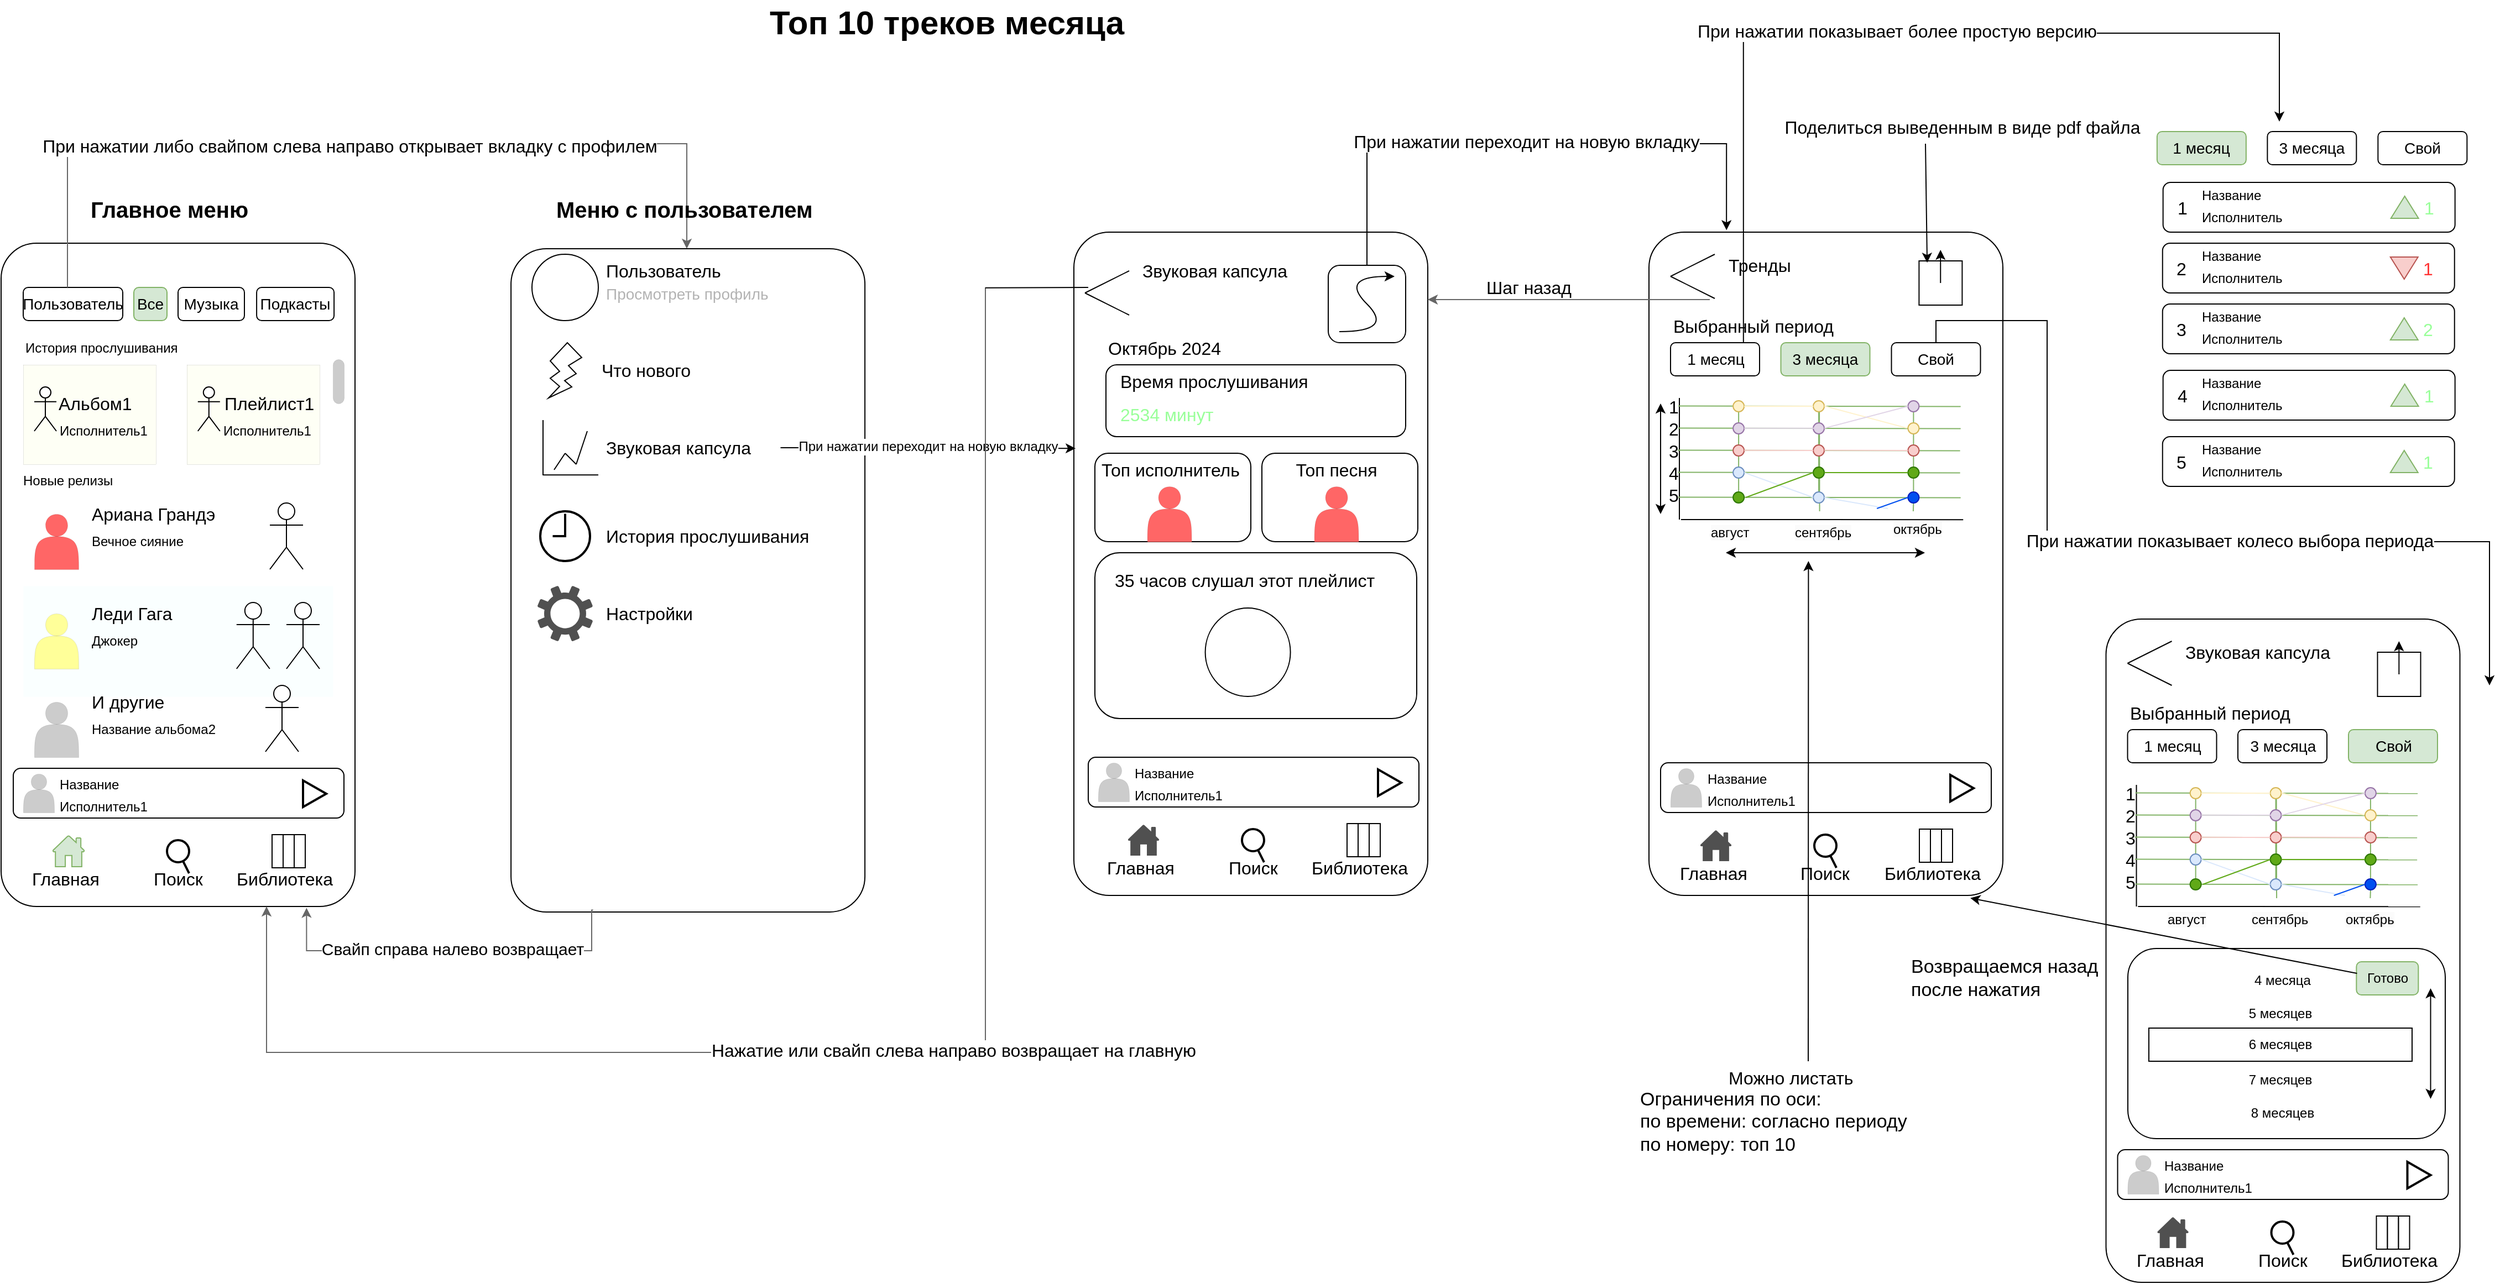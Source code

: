 <mxfile version="24.7.17">
  <diagram name="Страница — 1" id="mekk27BbEF_bqDterf1v">
    <mxGraphModel dx="3695" dy="2681" grid="1" gridSize="10" guides="1" tooltips="1" connect="1" arrows="1" fold="1" page="1" pageScale="1" pageWidth="827" pageHeight="1169" math="0" shadow="0">
      <root>
        <mxCell id="0" />
        <mxCell id="1" parent="0" />
        <mxCell id="Wl-ILKXg40PPsVRRGT6P-1" value="" style="rounded=1;whiteSpace=wrap;html=1;arcSize=10;" vertex="1" parent="1">
          <mxGeometry x="-700" y="40" width="320" height="600" as="geometry" />
        </mxCell>
        <mxCell id="Wl-ILKXg40PPsVRRGT6P-2" value="&lt;span style=&quot;font-size: 14px;&quot;&gt;Пользователь&lt;/span&gt;" style="rounded=1;whiteSpace=wrap;html=1;" vertex="1" parent="1">
          <mxGeometry x="-680" y="80" width="90" height="30" as="geometry" />
        </mxCell>
        <mxCell id="Wl-ILKXg40PPsVRRGT6P-18" value="" style="shape=actor;whiteSpace=wrap;html=1;strokeWidth=0;fontSize=14;fillColor=#FF6666;" vertex="1" parent="1">
          <mxGeometry x="-670" y="285" width="40" height="50" as="geometry" />
        </mxCell>
        <mxCell id="Wl-ILKXg40PPsVRRGT6P-20" value="Ариана Грандэ" style="text;html=1;strokeColor=none;fillColor=none;align=left;verticalAlign=middle;whiteSpace=wrap;rounded=0;strokeWidth=1;fontSize=16;" vertex="1" parent="1">
          <mxGeometry x="-620" y="270" width="160" height="30" as="geometry" />
        </mxCell>
        <mxCell id="Wl-ILKXg40PPsVRRGT6P-21" value="Вечное сияние" style="text;html=1;strokeColor=none;fillColor=none;align=left;verticalAlign=middle;whiteSpace=wrap;rounded=0;strokeWidth=1;fontSize=12;" vertex="1" parent="1">
          <mxGeometry x="-620" y="300" width="120" height="20" as="geometry" />
        </mxCell>
        <mxCell id="Wl-ILKXg40PPsVRRGT6P-29" value="" style="rounded=0;whiteSpace=wrap;html=1;strokeWidth=0;fontSize=14;fillColor=#FAFFFF;strokeColor=none;" vertex="1" parent="1">
          <mxGeometry x="-680" y="350" width="280" height="100" as="geometry" />
        </mxCell>
        <mxCell id="Wl-ILKXg40PPsVRRGT6P-30" value="" style="shape=actor;whiteSpace=wrap;html=1;strokeWidth=0;fontSize=14;fillColor=#FFFF99;" vertex="1" parent="1">
          <mxGeometry x="-670" y="375" width="40" height="50" as="geometry" />
        </mxCell>
        <mxCell id="Wl-ILKXg40PPsVRRGT6P-32" value="Леди Гага" style="text;html=1;strokeColor=none;fillColor=none;align=left;verticalAlign=middle;whiteSpace=wrap;rounded=0;strokeWidth=1;fontSize=16;" vertex="1" parent="1">
          <mxGeometry x="-620" y="360" width="160" height="30" as="geometry" />
        </mxCell>
        <mxCell id="Wl-ILKXg40PPsVRRGT6P-33" value="Джокер" style="text;html=1;strokeColor=none;fillColor=none;align=left;verticalAlign=middle;whiteSpace=wrap;rounded=0;strokeWidth=1;fontSize=12;" vertex="1" parent="1">
          <mxGeometry x="-620" y="390" width="120" height="20" as="geometry" />
        </mxCell>
        <mxCell id="Wl-ILKXg40PPsVRRGT6P-41" value="" style="shape=actor;whiteSpace=wrap;html=1;strokeWidth=0;fontSize=14;fillColor=#CCCCCC;" vertex="1" parent="1">
          <mxGeometry x="-670" y="455" width="40" height="50" as="geometry" />
        </mxCell>
        <mxCell id="Wl-ILKXg40PPsVRRGT6P-43" value="И другие" style="text;html=1;strokeColor=none;fillColor=none;align=left;verticalAlign=middle;whiteSpace=wrap;rounded=0;strokeWidth=1;fontSize=16;" vertex="1" parent="1">
          <mxGeometry x="-620" y="440" width="160" height="30" as="geometry" />
        </mxCell>
        <mxCell id="Wl-ILKXg40PPsVRRGT6P-44" value="Название альбома2" style="text;html=1;strokeColor=none;fillColor=none;align=left;verticalAlign=middle;whiteSpace=wrap;rounded=0;strokeWidth=1;fontSize=12;" vertex="1" parent="1">
          <mxGeometry x="-620" y="470" width="120" height="20" as="geometry" />
        </mxCell>
        <mxCell id="Wl-ILKXg40PPsVRRGT6P-52" value="История прослушивания" style="text;html=1;strokeColor=none;fillColor=none;align=left;verticalAlign=middle;whiteSpace=wrap;rounded=0;strokeWidth=1;fontSize=12;" vertex="1" parent="1">
          <mxGeometry x="-680" y="120" width="150" height="30" as="geometry" />
        </mxCell>
        <mxCell id="Wl-ILKXg40PPsVRRGT6P-85" value="" style="rounded=1;whiteSpace=wrap;html=1;arcSize=50;strokeWidth=0;fillColor=#CCCCCC;" vertex="1" parent="1">
          <mxGeometry x="-400" y="145" width="10" height="40" as="geometry" />
        </mxCell>
        <mxCell id="Wl-ILKXg40PPsVRRGT6P-219" style="edgeStyle=orthogonalEdgeStyle;rounded=0;orthogonalLoop=1;jettySize=auto;html=1;strokeColor=#666666;fontSize=14;fontColor=#999999;" edge="1" parent="1" source="Wl-ILKXg40PPsVRRGT6P-2" target="Wl-ILKXg40PPsVRRGT6P-277">
          <mxGeometry relative="1" as="geometry">
            <Array as="points">
              <mxPoint x="-640" y="-50" />
              <mxPoint x="-80" y="-50" />
            </Array>
            <mxPoint x="-370" y="-35" as="sourcePoint" />
            <mxPoint x="-270" y="95.0" as="targetPoint" />
          </mxGeometry>
        </mxCell>
        <mxCell id="Wl-ILKXg40PPsVRRGT6P-278" value="&lt;font style=&quot;font-size: 16px;&quot;&gt;При нажатии либо свайпом слева направо открывает вкладку с профилем&lt;/font&gt;" style="edgeLabel;html=1;align=center;verticalAlign=middle;resizable=0;points=[];" vertex="1" connectable="0" parent="Wl-ILKXg40PPsVRRGT6P-219">
          <mxGeometry x="-0.021" y="-2" relative="1" as="geometry">
            <mxPoint as="offset" />
          </mxGeometry>
        </mxCell>
        <mxCell id="Wl-ILKXg40PPsVRRGT6P-220" value="" style="rounded=0;whiteSpace=wrap;html=1;strokeWidth=0;fontSize=14;fillColor=#FEFFF5;strokeColor=default;" vertex="1" parent="1">
          <mxGeometry x="-680" y="150" width="120" height="90" as="geometry" />
        </mxCell>
        <mxCell id="Wl-ILKXg40PPsVRRGT6P-223" value="Альбом1" style="text;html=1;strokeColor=none;fillColor=none;align=left;verticalAlign=middle;whiteSpace=wrap;rounded=0;strokeWidth=1;fontSize=16;" vertex="1" parent="1">
          <mxGeometry x="-650" y="170" width="88.95" height="30" as="geometry" />
        </mxCell>
        <mxCell id="Wl-ILKXg40PPsVRRGT6P-224" value="Исполнитель1" style="text;html=1;strokeColor=none;fillColor=none;align=left;verticalAlign=middle;whiteSpace=wrap;rounded=0;strokeWidth=1;fontSize=12;" vertex="1" parent="1">
          <mxGeometry x="-648.95" y="200" width="90" height="20" as="geometry" />
        </mxCell>
        <mxCell id="Wl-ILKXg40PPsVRRGT6P-243" value="&lt;font size=&quot;1&quot; style=&quot;&quot;&gt;&lt;b style=&quot;font-size: 30px;&quot;&gt;Топ 10 треков месяца&lt;/b&gt;&lt;/font&gt;" style="text;html=1;strokeColor=none;fillColor=none;align=left;verticalAlign=middle;whiteSpace=wrap;rounded=0;fontSize=18;" vertex="1" parent="1">
          <mxGeometry x="-6.95" y="-180" width="680" height="40" as="geometry" />
        </mxCell>
        <mxCell id="Wl-ILKXg40PPsVRRGT6P-247" value="&lt;span style=&quot;font-size: 14px;&quot;&gt;Все&lt;/span&gt;" style="rounded=1;whiteSpace=wrap;html=1;fillColor=#d5e8d4;strokeColor=#82b366;" vertex="1" parent="1">
          <mxGeometry x="-580" y="80" width="30" height="30" as="geometry" />
        </mxCell>
        <mxCell id="Wl-ILKXg40PPsVRRGT6P-248" value="&lt;span style=&quot;font-size: 14px;&quot;&gt;Музыка&lt;/span&gt;" style="rounded=1;whiteSpace=wrap;html=1;" vertex="1" parent="1">
          <mxGeometry x="-540" y="80" width="60" height="30" as="geometry" />
        </mxCell>
        <mxCell id="Wl-ILKXg40PPsVRRGT6P-249" value="&lt;span style=&quot;font-size: 14px;&quot;&gt;Подкасты&lt;/span&gt;" style="rounded=1;whiteSpace=wrap;html=1;" vertex="1" parent="1">
          <mxGeometry x="-468.95" y="80" width="70" height="30" as="geometry" />
        </mxCell>
        <mxCell id="Wl-ILKXg40PPsVRRGT6P-250" value="" style="shape=umlActor;verticalLabelPosition=bottom;verticalAlign=top;html=1;outlineConnect=0;" vertex="1" parent="1">
          <mxGeometry x="-670" y="170" width="20" height="40" as="geometry" />
        </mxCell>
        <mxCell id="Wl-ILKXg40PPsVRRGT6P-251" value="" style="rounded=0;whiteSpace=wrap;html=1;strokeWidth=0;fontSize=14;fillColor=#FEFFF5;strokeColor=default;" vertex="1" parent="1">
          <mxGeometry x="-532.1" y="150" width="120" height="90" as="geometry" />
        </mxCell>
        <mxCell id="Wl-ILKXg40PPsVRRGT6P-252" value="Плейлист1" style="text;html=1;strokeColor=none;fillColor=none;align=left;verticalAlign=middle;whiteSpace=wrap;rounded=0;strokeWidth=1;fontSize=16;" vertex="1" parent="1">
          <mxGeometry x="-500" y="170" width="86.85" height="30" as="geometry" />
        </mxCell>
        <mxCell id="Wl-ILKXg40PPsVRRGT6P-253" value="Исполнитель1" style="text;html=1;strokeColor=none;fillColor=none;align=left;verticalAlign=middle;whiteSpace=wrap;rounded=0;strokeWidth=1;fontSize=12;" vertex="1" parent="1">
          <mxGeometry x="-501.05" y="200" width="90" height="20" as="geometry" />
        </mxCell>
        <mxCell id="Wl-ILKXg40PPsVRRGT6P-254" value="" style="shape=umlActor;verticalLabelPosition=bottom;verticalAlign=top;html=1;outlineConnect=0;" vertex="1" parent="1">
          <mxGeometry x="-522.1" y="170" width="20" height="40" as="geometry" />
        </mxCell>
        <mxCell id="Wl-ILKXg40PPsVRRGT6P-255" value="Новые релизы" style="text;html=1;strokeColor=none;fillColor=none;align=left;verticalAlign=middle;whiteSpace=wrap;rounded=0;strokeWidth=1;fontSize=12;" vertex="1" parent="1">
          <mxGeometry x="-682.1" y="240" width="150" height="30" as="geometry" />
        </mxCell>
        <mxCell id="Wl-ILKXg40PPsVRRGT6P-256" value="" style="shape=umlActor;verticalLabelPosition=bottom;verticalAlign=top;html=1;outlineConnect=0;" vertex="1" parent="1">
          <mxGeometry x="-487.1" y="365" width="30" height="60" as="geometry" />
        </mxCell>
        <mxCell id="Wl-ILKXg40PPsVRRGT6P-257" value="" style="shape=umlActor;verticalLabelPosition=bottom;verticalAlign=top;html=1;outlineConnect=0;" vertex="1" parent="1">
          <mxGeometry x="-442" y="365" width="30" height="60" as="geometry" />
        </mxCell>
        <mxCell id="Wl-ILKXg40PPsVRRGT6P-258" value="" style="shape=umlActor;verticalLabelPosition=bottom;verticalAlign=top;html=1;outlineConnect=0;" vertex="1" parent="1">
          <mxGeometry x="-457" y="275" width="30" height="60" as="geometry" />
        </mxCell>
        <mxCell id="Wl-ILKXg40PPsVRRGT6P-259" value="" style="shape=umlActor;verticalLabelPosition=bottom;verticalAlign=top;html=1;outlineConnect=0;" vertex="1" parent="1">
          <mxGeometry x="-461" y="440" width="30" height="60" as="geometry" />
        </mxCell>
        <mxCell id="Wl-ILKXg40PPsVRRGT6P-262" value="" style="sketch=0;pointerEvents=1;shadow=0;dashed=0;html=1;strokeColor=#82b366;fillColor=#d5e8d4;labelPosition=center;verticalLabelPosition=bottom;verticalAlign=top;outlineConnect=0;align=center;shape=mxgraph.office.concepts.home;" vertex="1" parent="1">
          <mxGeometry x="-653.32" y="576" width="28.74" height="28" as="geometry" />
        </mxCell>
        <mxCell id="Wl-ILKXg40PPsVRRGT6P-264" value="" style="rounded=0;whiteSpace=wrap;html=1;rotation=90;" vertex="1" parent="1">
          <mxGeometry x="-465" y="585" width="30" height="10" as="geometry" />
        </mxCell>
        <mxCell id="Wl-ILKXg40PPsVRRGT6P-265" value="" style="rounded=0;whiteSpace=wrap;html=1;rotation=90;" vertex="1" parent="1">
          <mxGeometry x="-455" y="585" width="30" height="10" as="geometry" />
        </mxCell>
        <mxCell id="Wl-ILKXg40PPsVRRGT6P-266" value="" style="rounded=0;whiteSpace=wrap;html=1;rotation=90;" vertex="1" parent="1">
          <mxGeometry x="-445" y="585" width="30" height="10" as="geometry" />
        </mxCell>
        <mxCell id="Wl-ILKXg40PPsVRRGT6P-267" value="Главная" style="text;html=1;strokeColor=none;fillColor=none;align=left;verticalAlign=middle;whiteSpace=wrap;rounded=0;strokeWidth=1;fontSize=16;" vertex="1" parent="1">
          <mxGeometry x="-673.95" y="600" width="70" height="30" as="geometry" />
        </mxCell>
        <mxCell id="Wl-ILKXg40PPsVRRGT6P-270" value="Библиотека" style="text;html=1;strokeColor=none;fillColor=none;align=left;verticalAlign=middle;whiteSpace=wrap;rounded=0;strokeWidth=1;fontSize=16;" vertex="1" parent="1">
          <mxGeometry x="-488.95" y="600" width="70" height="30" as="geometry" />
        </mxCell>
        <mxCell id="Wl-ILKXg40PPsVRRGT6P-271" value="" style="rounded=1;whiteSpace=wrap;html=1;" vertex="1" parent="1">
          <mxGeometry x="-689" y="515" width="299" height="45" as="geometry" />
        </mxCell>
        <mxCell id="Wl-ILKXg40PPsVRRGT6P-272" value="" style="shape=actor;whiteSpace=wrap;html=1;strokeWidth=0;fontSize=14;fillColor=#CCCCCC;" vertex="1" parent="1">
          <mxGeometry x="-680" y="520" width="28" height="35" as="geometry" />
        </mxCell>
        <mxCell id="Wl-ILKXg40PPsVRRGT6P-273" value="Исполнитель1" style="text;html=1;strokeColor=none;fillColor=none;align=left;verticalAlign=middle;whiteSpace=wrap;rounded=0;strokeWidth=1;fontSize=12;" vertex="1" parent="1">
          <mxGeometry x="-648.95" y="540" width="90" height="20" as="geometry" />
        </mxCell>
        <mxCell id="Wl-ILKXg40PPsVRRGT6P-274" value="Название" style="text;html=1;strokeColor=none;fillColor=none;align=left;verticalAlign=middle;whiteSpace=wrap;rounded=0;strokeWidth=1;fontSize=12;" vertex="1" parent="1">
          <mxGeometry x="-648.95" y="520" width="90" height="20" as="geometry" />
        </mxCell>
        <mxCell id="Wl-ILKXg40PPsVRRGT6P-275" value="" style="html=1;verticalLabelPosition=bottom;align=center;labelBackgroundColor=#ffffff;verticalAlign=top;strokeWidth=2;strokeColor=#000000;shadow=0;dashed=0;shape=mxgraph.ios7.icons.play;" vertex="1" parent="1">
          <mxGeometry x="-427" y="526" width="21" height="24" as="geometry" />
        </mxCell>
        <mxCell id="Wl-ILKXg40PPsVRRGT6P-277" value="" style="rounded=1;whiteSpace=wrap;html=1;arcSize=10;" vertex="1" parent="1">
          <mxGeometry x="-238.95" y="45" width="320" height="600" as="geometry" />
        </mxCell>
        <mxCell id="Wl-ILKXg40PPsVRRGT6P-279" value="" style="ellipse;whiteSpace=wrap;html=1;aspect=fixed;" vertex="1" parent="1">
          <mxGeometry x="-220" y="50" width="60" height="60" as="geometry" />
        </mxCell>
        <mxCell id="Wl-ILKXg40PPsVRRGT6P-280" value="Пользователь" style="text;html=1;strokeColor=none;fillColor=none;align=left;verticalAlign=middle;whiteSpace=wrap;rounded=0;strokeWidth=1;fontSize=16;" vertex="1" parent="1">
          <mxGeometry x="-155.25" y="50" width="160" height="30" as="geometry" />
        </mxCell>
        <mxCell id="Wl-ILKXg40PPsVRRGT6P-281" value="&lt;font color=&quot;#b3b3b3&quot; style=&quot;font-size: 14px;&quot;&gt;Просмотреть профиль&lt;/font&gt;" style="text;html=1;strokeColor=none;fillColor=none;align=left;verticalAlign=middle;whiteSpace=wrap;rounded=0;strokeWidth=1;fontSize=16;" vertex="1" parent="1">
          <mxGeometry x="-155.25" y="70" width="185.25" height="30" as="geometry" />
        </mxCell>
        <mxCell id="Wl-ILKXg40PPsVRRGT6P-282" value="" style="verticalLabelPosition=bottom;verticalAlign=top;html=1;shape=mxgraph.basic.flash" vertex="1" parent="1">
          <mxGeometry x="-205" y="130" width="30" height="50" as="geometry" />
        </mxCell>
        <mxCell id="Wl-ILKXg40PPsVRRGT6P-283" value="" style="endArrow=none;html=1;rounded=0;" edge="1" parent="1">
          <mxGeometry width="50" height="50" relative="1" as="geometry">
            <mxPoint x="-210" y="250" as="sourcePoint" />
            <mxPoint x="-210" y="200" as="targetPoint" />
          </mxGeometry>
        </mxCell>
        <mxCell id="Wl-ILKXg40PPsVRRGT6P-284" value="" style="endArrow=none;html=1;rounded=0;" edge="1" parent="1">
          <mxGeometry width="50" height="50" relative="1" as="geometry">
            <mxPoint x="-210" y="249.58" as="sourcePoint" />
            <mxPoint x="-160" y="249.58" as="targetPoint" />
          </mxGeometry>
        </mxCell>
        <mxCell id="Wl-ILKXg40PPsVRRGT6P-285" value="" style="endArrow=none;html=1;rounded=0;" edge="1" parent="1">
          <mxGeometry width="50" height="50" relative="1" as="geometry">
            <mxPoint x="-200" y="245" as="sourcePoint" />
            <mxPoint x="-190" y="230" as="targetPoint" />
          </mxGeometry>
        </mxCell>
        <mxCell id="Wl-ILKXg40PPsVRRGT6P-286" value="" style="endArrow=none;html=1;rounded=0;" edge="1" parent="1">
          <mxGeometry width="50" height="50" relative="1" as="geometry">
            <mxPoint x="-190" y="230" as="sourcePoint" />
            <mxPoint x="-180" y="240" as="targetPoint" />
          </mxGeometry>
        </mxCell>
        <mxCell id="Wl-ILKXg40PPsVRRGT6P-287" value="" style="endArrow=none;html=1;rounded=0;" edge="1" parent="1">
          <mxGeometry width="50" height="50" relative="1" as="geometry">
            <mxPoint x="-180" y="240" as="sourcePoint" />
            <mxPoint x="-170" y="210" as="targetPoint" />
          </mxGeometry>
        </mxCell>
        <mxCell id="Wl-ILKXg40PPsVRRGT6P-288" value="" style="html=1;verticalLabelPosition=bottom;align=center;labelBackgroundColor=#ffffff;verticalAlign=top;strokeWidth=2;strokeColor=#000000;shadow=0;dashed=0;shape=mxgraph.ios7.icons.clock;" vertex="1" parent="1">
          <mxGeometry x="-212.5" y="282.5" width="45" height="45" as="geometry" />
        </mxCell>
        <mxCell id="Wl-ILKXg40PPsVRRGT6P-289" value="" style="sketch=0;pointerEvents=1;shadow=0;dashed=0;html=1;strokeColor=none;labelPosition=center;verticalLabelPosition=bottom;verticalAlign=top;align=center;fillColor=#505050;shape=mxgraph.mscae.enterprise.settings" vertex="1" parent="1">
          <mxGeometry x="-215" y="350" width="50" height="50" as="geometry" />
        </mxCell>
        <mxCell id="Wl-ILKXg40PPsVRRGT6P-290" value="Что нового" style="text;html=1;strokeColor=none;fillColor=none;align=left;verticalAlign=middle;whiteSpace=wrap;rounded=0;strokeWidth=1;fontSize=16;" vertex="1" parent="1">
          <mxGeometry x="-158.95" y="140" width="160" height="30" as="geometry" />
        </mxCell>
        <mxCell id="Wl-ILKXg40PPsVRRGT6P-291" value="Звуковая капсула" style="text;html=1;strokeColor=none;fillColor=none;align=left;verticalAlign=middle;whiteSpace=wrap;rounded=0;strokeWidth=1;fontSize=16;" vertex="1" parent="1">
          <mxGeometry x="-155.25" y="210" width="160" height="30" as="geometry" />
        </mxCell>
        <mxCell id="Wl-ILKXg40PPsVRRGT6P-292" value="История прослушивания" style="text;html=1;strokeColor=none;fillColor=none;align=left;verticalAlign=middle;whiteSpace=wrap;rounded=0;strokeWidth=1;fontSize=16;" vertex="1" parent="1">
          <mxGeometry x="-155.25" y="290" width="195.25" height="30" as="geometry" />
        </mxCell>
        <mxCell id="Wl-ILKXg40PPsVRRGT6P-293" value="Настройки" style="text;html=1;strokeColor=none;fillColor=none;align=left;verticalAlign=middle;whiteSpace=wrap;rounded=0;strokeWidth=1;fontSize=16;" vertex="1" parent="1">
          <mxGeometry x="-155.25" y="360" width="160" height="30" as="geometry" />
        </mxCell>
        <mxCell id="Wl-ILKXg40PPsVRRGT6P-294" value="" style="rounded=1;whiteSpace=wrap;html=1;arcSize=10;" vertex="1" parent="1">
          <mxGeometry x="270" y="30" width="320" height="600" as="geometry" />
        </mxCell>
        <mxCell id="Wl-ILKXg40PPsVRRGT6P-295" value="" style="rounded=1;whiteSpace=wrap;html=1;" vertex="1" parent="1">
          <mxGeometry x="500" y="60" width="70" height="70" as="geometry" />
        </mxCell>
        <mxCell id="Wl-ILKXg40PPsVRRGT6P-296" value="" style="curved=1;endArrow=classic;html=1;rounded=0;" edge="1" parent="1">
          <mxGeometry width="50" height="50" relative="1" as="geometry">
            <mxPoint x="510" y="120" as="sourcePoint" />
            <mxPoint x="560" y="70" as="targetPoint" />
            <Array as="points">
              <mxPoint x="560" y="120" />
              <mxPoint x="510" y="70" />
            </Array>
          </mxGeometry>
        </mxCell>
        <mxCell id="Wl-ILKXg40PPsVRRGT6P-297" value="Звуковая капсула" style="text;html=1;strokeColor=none;fillColor=none;align=left;verticalAlign=middle;whiteSpace=wrap;rounded=0;strokeWidth=1;fontSize=16;" vertex="1" parent="1">
          <mxGeometry x="330" y="50" width="160" height="30" as="geometry" />
        </mxCell>
        <mxCell id="Wl-ILKXg40PPsVRRGT6P-298" value="Октябрь 2024" style="text;html=1;strokeColor=none;fillColor=none;align=left;verticalAlign=middle;whiteSpace=wrap;rounded=0;strokeWidth=1;fontSize=16;" vertex="1" parent="1">
          <mxGeometry x="299" y="120" width="160" height="30" as="geometry" />
        </mxCell>
        <mxCell id="Wl-ILKXg40PPsVRRGT6P-299" value="" style="rounded=1;whiteSpace=wrap;html=1;" vertex="1" parent="1">
          <mxGeometry x="299" y="150" width="271" height="65" as="geometry" />
        </mxCell>
        <mxCell id="Wl-ILKXg40PPsVRRGT6P-300" value="Время прослушивания" style="text;html=1;strokeColor=none;fillColor=none;align=left;verticalAlign=middle;whiteSpace=wrap;rounded=0;strokeWidth=1;fontSize=16;" vertex="1" parent="1">
          <mxGeometry x="310" y="150" width="190" height="30" as="geometry" />
        </mxCell>
        <mxCell id="Wl-ILKXg40PPsVRRGT6P-301" value="&lt;font color=&quot;#99ff99&quot;&gt;2534 минут&lt;/font&gt;" style="text;html=1;strokeColor=none;fillColor=none;align=left;verticalAlign=middle;whiteSpace=wrap;rounded=0;strokeWidth=1;fontSize=16;" vertex="1" parent="1">
          <mxGeometry x="310" y="180" width="160" height="30" as="geometry" />
        </mxCell>
        <mxCell id="Wl-ILKXg40PPsVRRGT6P-302" value="" style="rounded=1;whiteSpace=wrap;html=1;" vertex="1" parent="1">
          <mxGeometry x="289" y="230" width="141" height="80" as="geometry" />
        </mxCell>
        <mxCell id="Wl-ILKXg40PPsVRRGT6P-303" value="" style="shape=actor;whiteSpace=wrap;html=1;strokeWidth=0;fontSize=14;fillColor=#FF6666;" vertex="1" parent="1">
          <mxGeometry x="336.32" y="260" width="40" height="50" as="geometry" />
        </mxCell>
        <mxCell id="Wl-ILKXg40PPsVRRGT6P-304" value="Топ исполнитель" style="text;html=1;strokeColor=none;fillColor=none;align=left;verticalAlign=middle;whiteSpace=wrap;rounded=0;strokeWidth=1;fontSize=16;" vertex="1" parent="1">
          <mxGeometry x="292.65" y="230" width="127.35" height="30" as="geometry" />
        </mxCell>
        <mxCell id="Wl-ILKXg40PPsVRRGT6P-305" value="" style="rounded=1;whiteSpace=wrap;html=1;" vertex="1" parent="1">
          <mxGeometry x="440" y="230" width="141" height="80" as="geometry" />
        </mxCell>
        <mxCell id="Wl-ILKXg40PPsVRRGT6P-306" value="" style="shape=actor;whiteSpace=wrap;html=1;strokeWidth=0;fontSize=14;fillColor=#FF6666;" vertex="1" parent="1">
          <mxGeometry x="487.32" y="260" width="40" height="50" as="geometry" />
        </mxCell>
        <mxCell id="Wl-ILKXg40PPsVRRGT6P-307" value="Топ песня" style="text;html=1;strokeColor=none;fillColor=none;align=center;verticalAlign=middle;whiteSpace=wrap;rounded=0;strokeWidth=1;fontSize=16;" vertex="1" parent="1">
          <mxGeometry x="443.65" y="230" width="127.35" height="30" as="geometry" />
        </mxCell>
        <mxCell id="Wl-ILKXg40PPsVRRGT6P-308" value="" style="rounded=1;whiteSpace=wrap;html=1;" vertex="1" parent="1">
          <mxGeometry x="289" y="320" width="291" height="150" as="geometry" />
        </mxCell>
        <mxCell id="Wl-ILKXg40PPsVRRGT6P-309" value="35 часов слушал этот плейлист" style="text;html=1;strokeColor=none;fillColor=none;align=left;verticalAlign=middle;whiteSpace=wrap;rounded=0;strokeWidth=1;fontSize=16;" vertex="1" parent="1">
          <mxGeometry x="305" y="330" width="255" height="30" as="geometry" />
        </mxCell>
        <mxCell id="Wl-ILKXg40PPsVRRGT6P-310" value="" style="ellipse;whiteSpace=wrap;html=1;" vertex="1" parent="1">
          <mxGeometry x="388.8" y="370" width="77" height="80" as="geometry" />
        </mxCell>
        <mxCell id="Wl-ILKXg40PPsVRRGT6P-4" value="" style="ellipse;whiteSpace=wrap;html=1;aspect=fixed;strokeWidth=2;" vertex="1" parent="1">
          <mxGeometry x="-550" y="580" width="20" height="20" as="geometry" />
        </mxCell>
        <mxCell id="Wl-ILKXg40PPsVRRGT6P-5" value="" style="endArrow=none;html=1;rounded=0;strokeWidth=2;" edge="1" parent="1" target="Wl-ILKXg40PPsVRRGT6P-4">
          <mxGeometry width="50" height="50" relative="1" as="geometry">
            <mxPoint x="-530" y="610" as="sourcePoint" />
            <mxPoint x="-480" y="590" as="targetPoint" />
          </mxGeometry>
        </mxCell>
        <mxCell id="Wl-ILKXg40PPsVRRGT6P-268" value="Поиск" style="text;html=1;strokeColor=none;fillColor=none;align=left;verticalAlign=middle;whiteSpace=wrap;rounded=0;strokeWidth=1;fontSize=16;" vertex="1" parent="1">
          <mxGeometry x="-564.2" y="600" width="70" height="30" as="geometry" />
        </mxCell>
        <mxCell id="Wl-ILKXg40PPsVRRGT6P-315" value="" style="edgeStyle=orthogonalEdgeStyle;rounded=0;orthogonalLoop=1;jettySize=auto;html=1;exitX=1;exitY=0.5;exitDx=0;exitDy=0;entryX=0.005;entryY=0.326;entryDx=0;entryDy=0;entryPerimeter=0;" edge="1" parent="1" source="Wl-ILKXg40PPsVRRGT6P-291" target="Wl-ILKXg40PPsVRRGT6P-294">
          <mxGeometry relative="1" as="geometry">
            <mxPoint x="-261.05" y="327.72" as="targetPoint" />
            <mxPoint x="-320" y="620" as="sourcePoint" />
          </mxGeometry>
        </mxCell>
        <mxCell id="Wl-ILKXg40PPsVRRGT6P-316" value="&lt;font style=&quot;font-size: 12px;&quot;&gt;При нажатии переходит на новую вкладку&lt;/font&gt;" style="edgeLabel;html=1;align=center;verticalAlign=middle;resizable=0;points=[];" vertex="1" connectable="0" parent="Wl-ILKXg40PPsVRRGT6P-315">
          <mxGeometry x="-0.008" y="1" relative="1" as="geometry">
            <mxPoint x="-1" y="-1" as="offset" />
          </mxGeometry>
        </mxCell>
        <mxCell id="Wl-ILKXg40PPsVRRGT6P-317" value="" style="sketch=0;pointerEvents=1;shadow=0;dashed=0;html=1;strokeColor=none;fillColor=#505050;labelPosition=center;verticalLabelPosition=bottom;verticalAlign=top;outlineConnect=0;align=center;shape=mxgraph.office.concepts.home;" vertex="1" parent="1">
          <mxGeometry x="318.68" y="566" width="28.74" height="28" as="geometry" />
        </mxCell>
        <mxCell id="Wl-ILKXg40PPsVRRGT6P-318" value="" style="rounded=0;whiteSpace=wrap;html=1;rotation=90;" vertex="1" parent="1">
          <mxGeometry x="507" y="575" width="30" height="10" as="geometry" />
        </mxCell>
        <mxCell id="Wl-ILKXg40PPsVRRGT6P-319" value="" style="rounded=0;whiteSpace=wrap;html=1;rotation=90;" vertex="1" parent="1">
          <mxGeometry x="517" y="575" width="30" height="10" as="geometry" />
        </mxCell>
        <mxCell id="Wl-ILKXg40PPsVRRGT6P-320" value="" style="rounded=0;whiteSpace=wrap;html=1;rotation=90;" vertex="1" parent="1">
          <mxGeometry x="527" y="575" width="30" height="10" as="geometry" />
        </mxCell>
        <mxCell id="Wl-ILKXg40PPsVRRGT6P-321" value="Главная" style="text;html=1;strokeColor=none;fillColor=none;align=left;verticalAlign=middle;whiteSpace=wrap;rounded=0;strokeWidth=1;fontSize=16;" vertex="1" parent="1">
          <mxGeometry x="298.05" y="590" width="70" height="30" as="geometry" />
        </mxCell>
        <mxCell id="Wl-ILKXg40PPsVRRGT6P-322" value="Библиотека" style="text;html=1;strokeColor=none;fillColor=none;align=left;verticalAlign=middle;whiteSpace=wrap;rounded=0;strokeWidth=1;fontSize=16;" vertex="1" parent="1">
          <mxGeometry x="483.05" y="590" width="70" height="30" as="geometry" />
        </mxCell>
        <mxCell id="Wl-ILKXg40PPsVRRGT6P-323" value="" style="rounded=1;whiteSpace=wrap;html=1;" vertex="1" parent="1">
          <mxGeometry x="283" y="505" width="299" height="45" as="geometry" />
        </mxCell>
        <mxCell id="Wl-ILKXg40PPsVRRGT6P-324" value="" style="shape=actor;whiteSpace=wrap;html=1;strokeWidth=0;fontSize=14;fillColor=#CCCCCC;" vertex="1" parent="1">
          <mxGeometry x="292" y="510" width="28" height="35" as="geometry" />
        </mxCell>
        <mxCell id="Wl-ILKXg40PPsVRRGT6P-325" value="Исполнитель1" style="text;html=1;strokeColor=none;fillColor=none;align=left;verticalAlign=middle;whiteSpace=wrap;rounded=0;strokeWidth=1;fontSize=12;" vertex="1" parent="1">
          <mxGeometry x="323.05" y="530" width="90" height="20" as="geometry" />
        </mxCell>
        <mxCell id="Wl-ILKXg40PPsVRRGT6P-326" value="Название" style="text;html=1;strokeColor=none;fillColor=none;align=left;verticalAlign=middle;whiteSpace=wrap;rounded=0;strokeWidth=1;fontSize=12;" vertex="1" parent="1">
          <mxGeometry x="323.05" y="510" width="90" height="20" as="geometry" />
        </mxCell>
        <mxCell id="Wl-ILKXg40PPsVRRGT6P-327" value="" style="html=1;verticalLabelPosition=bottom;align=center;labelBackgroundColor=#ffffff;verticalAlign=top;strokeWidth=2;strokeColor=#000000;shadow=0;dashed=0;shape=mxgraph.ios7.icons.play;" vertex="1" parent="1">
          <mxGeometry x="545" y="516" width="21" height="24" as="geometry" />
        </mxCell>
        <mxCell id="Wl-ILKXg40PPsVRRGT6P-328" value="" style="ellipse;whiteSpace=wrap;html=1;aspect=fixed;strokeWidth=2;" vertex="1" parent="1">
          <mxGeometry x="422" y="570" width="20" height="20" as="geometry" />
        </mxCell>
        <mxCell id="Wl-ILKXg40PPsVRRGT6P-329" value="" style="endArrow=none;html=1;rounded=0;strokeWidth=2;" edge="1" parent="1" target="Wl-ILKXg40PPsVRRGT6P-328">
          <mxGeometry width="50" height="50" relative="1" as="geometry">
            <mxPoint x="442" y="600" as="sourcePoint" />
            <mxPoint x="492" y="580" as="targetPoint" />
          </mxGeometry>
        </mxCell>
        <mxCell id="Wl-ILKXg40PPsVRRGT6P-330" value="Поиск" style="text;html=1;strokeColor=none;fillColor=none;align=left;verticalAlign=middle;whiteSpace=wrap;rounded=0;strokeWidth=1;fontSize=16;" vertex="1" parent="1">
          <mxGeometry x="407.8" y="590" width="70" height="30" as="geometry" />
        </mxCell>
        <mxCell id="Wl-ILKXg40PPsVRRGT6P-331" value="&lt;font style=&quot;font-size: 20px;&quot;&gt;&lt;b&gt;Главное меню&lt;/b&gt;&lt;/font&gt;" style="text;html=1;strokeColor=none;fillColor=none;align=left;verticalAlign=middle;whiteSpace=wrap;rounded=0;fontSize=18;" vertex="1" parent="1">
          <mxGeometry x="-621.05" y="-10" width="680" height="40" as="geometry" />
        </mxCell>
        <mxCell id="Wl-ILKXg40PPsVRRGT6P-332" value="" style="rounded=1;whiteSpace=wrap;html=1;arcSize=10;" vertex="1" parent="1">
          <mxGeometry x="790" y="30" width="320" height="600" as="geometry" />
        </mxCell>
        <mxCell id="Wl-ILKXg40PPsVRRGT6P-333" value="" style="edgeStyle=orthogonalEdgeStyle;rounded=0;orthogonalLoop=1;jettySize=auto;html=1;exitX=0.5;exitY=0;exitDx=0;exitDy=0;entryX=0.219;entryY=-0.003;entryDx=0;entryDy=0;entryPerimeter=0;" edge="1" parent="1" source="Wl-ILKXg40PPsVRRGT6P-295" target="Wl-ILKXg40PPsVRRGT6P-332">
          <mxGeometry relative="1" as="geometry">
            <mxPoint x="790" y="20" as="targetPoint" />
            <mxPoint x="571" y="98.53" as="sourcePoint" />
            <Array as="points">
              <mxPoint x="535" y="-50" />
              <mxPoint x="860" y="-50" />
            </Array>
          </mxGeometry>
        </mxCell>
        <mxCell id="Wl-ILKXg40PPsVRRGT6P-334" value="&lt;font style=&quot;font-size: 16px;&quot;&gt;При нажатии переходит на новую вкладку&lt;/font&gt;" style="edgeLabel;html=1;align=center;verticalAlign=middle;resizable=0;points=[];" vertex="1" connectable="0" parent="Wl-ILKXg40PPsVRRGT6P-333">
          <mxGeometry x="-0.008" y="1" relative="1" as="geometry">
            <mxPoint x="-1" y="-1" as="offset" />
          </mxGeometry>
        </mxCell>
        <mxCell id="Wl-ILKXg40PPsVRRGT6P-335" value="" style="sketch=0;pointerEvents=1;shadow=0;dashed=0;html=1;strokeColor=none;fillColor=#505050;labelPosition=center;verticalLabelPosition=bottom;verticalAlign=top;outlineConnect=0;align=center;shape=mxgraph.office.concepts.home;" vertex="1" parent="1">
          <mxGeometry x="836.18" y="571" width="28.74" height="28" as="geometry" />
        </mxCell>
        <mxCell id="Wl-ILKXg40PPsVRRGT6P-336" value="" style="rounded=0;whiteSpace=wrap;html=1;rotation=90;" vertex="1" parent="1">
          <mxGeometry x="1024.5" y="580" width="30" height="10" as="geometry" />
        </mxCell>
        <mxCell id="Wl-ILKXg40PPsVRRGT6P-337" value="" style="rounded=0;whiteSpace=wrap;html=1;rotation=90;" vertex="1" parent="1">
          <mxGeometry x="1034.5" y="580" width="30" height="10" as="geometry" />
        </mxCell>
        <mxCell id="Wl-ILKXg40PPsVRRGT6P-338" value="" style="rounded=0;whiteSpace=wrap;html=1;rotation=90;" vertex="1" parent="1">
          <mxGeometry x="1044.5" y="580" width="30" height="10" as="geometry" />
        </mxCell>
        <mxCell id="Wl-ILKXg40PPsVRRGT6P-339" value="Главная" style="text;html=1;strokeColor=none;fillColor=none;align=left;verticalAlign=middle;whiteSpace=wrap;rounded=0;strokeWidth=1;fontSize=16;" vertex="1" parent="1">
          <mxGeometry x="815.55" y="595" width="70" height="30" as="geometry" />
        </mxCell>
        <mxCell id="Wl-ILKXg40PPsVRRGT6P-340" value="Библиотека" style="text;html=1;strokeColor=none;fillColor=none;align=left;verticalAlign=middle;whiteSpace=wrap;rounded=0;strokeWidth=1;fontSize=16;" vertex="1" parent="1">
          <mxGeometry x="1000.55" y="595" width="70" height="30" as="geometry" />
        </mxCell>
        <mxCell id="Wl-ILKXg40PPsVRRGT6P-341" value="" style="rounded=1;whiteSpace=wrap;html=1;" vertex="1" parent="1">
          <mxGeometry x="800.5" y="510" width="299" height="45" as="geometry" />
        </mxCell>
        <mxCell id="Wl-ILKXg40PPsVRRGT6P-342" value="" style="shape=actor;whiteSpace=wrap;html=1;strokeWidth=0;fontSize=14;fillColor=#CCCCCC;" vertex="1" parent="1">
          <mxGeometry x="809.5" y="515" width="28" height="35" as="geometry" />
        </mxCell>
        <mxCell id="Wl-ILKXg40PPsVRRGT6P-343" value="Исполнитель1" style="text;html=1;strokeColor=none;fillColor=none;align=left;verticalAlign=middle;whiteSpace=wrap;rounded=0;strokeWidth=1;fontSize=12;" vertex="1" parent="1">
          <mxGeometry x="840.55" y="535" width="90" height="20" as="geometry" />
        </mxCell>
        <mxCell id="Wl-ILKXg40PPsVRRGT6P-344" value="Название" style="text;html=1;strokeColor=none;fillColor=none;align=left;verticalAlign=middle;whiteSpace=wrap;rounded=0;strokeWidth=1;fontSize=12;" vertex="1" parent="1">
          <mxGeometry x="840.55" y="515" width="90" height="20" as="geometry" />
        </mxCell>
        <mxCell id="Wl-ILKXg40PPsVRRGT6P-345" value="" style="html=1;verticalLabelPosition=bottom;align=center;labelBackgroundColor=#ffffff;verticalAlign=top;strokeWidth=2;strokeColor=#000000;shadow=0;dashed=0;shape=mxgraph.ios7.icons.play;" vertex="1" parent="1">
          <mxGeometry x="1062.5" y="521" width="21" height="24" as="geometry" />
        </mxCell>
        <mxCell id="Wl-ILKXg40PPsVRRGT6P-346" value="" style="ellipse;whiteSpace=wrap;html=1;aspect=fixed;strokeWidth=2;" vertex="1" parent="1">
          <mxGeometry x="939.5" y="575" width="20" height="20" as="geometry" />
        </mxCell>
        <mxCell id="Wl-ILKXg40PPsVRRGT6P-347" value="" style="endArrow=none;html=1;rounded=0;strokeWidth=2;" edge="1" parent="1" target="Wl-ILKXg40PPsVRRGT6P-346">
          <mxGeometry width="50" height="50" relative="1" as="geometry">
            <mxPoint x="959.5" y="605" as="sourcePoint" />
            <mxPoint x="1009.5" y="585" as="targetPoint" />
          </mxGeometry>
        </mxCell>
        <mxCell id="Wl-ILKXg40PPsVRRGT6P-348" value="Поиск" style="text;html=1;strokeColor=none;fillColor=none;align=left;verticalAlign=middle;whiteSpace=wrap;rounded=0;strokeWidth=1;fontSize=16;" vertex="1" parent="1">
          <mxGeometry x="925.3" y="595" width="70" height="30" as="geometry" />
        </mxCell>
        <mxCell id="Wl-ILKXg40PPsVRRGT6P-352" value="" style="endArrow=none;html=1;rounded=0;" edge="1" parent="1">
          <mxGeometry width="50" height="50" relative="1" as="geometry">
            <mxPoint x="280.0" y="85" as="sourcePoint" />
            <mxPoint x="320.0" y="105" as="targetPoint" />
          </mxGeometry>
        </mxCell>
        <mxCell id="Wl-ILKXg40PPsVRRGT6P-353" value="" style="endArrow=none;html=1;rounded=0;" edge="1" parent="1">
          <mxGeometry width="50" height="50" relative="1" as="geometry">
            <mxPoint x="280.0" y="85" as="sourcePoint" />
            <mxPoint x="320.0" y="65" as="targetPoint" />
          </mxGeometry>
        </mxCell>
        <mxCell id="Wl-ILKXg40PPsVRRGT6P-354" value="" style="endArrow=none;html=1;rounded=0;" edge="1" parent="1">
          <mxGeometry width="50" height="50" relative="1" as="geometry">
            <mxPoint x="809.5" y="70" as="sourcePoint" />
            <mxPoint x="849.5" y="90" as="targetPoint" />
          </mxGeometry>
        </mxCell>
        <mxCell id="Wl-ILKXg40PPsVRRGT6P-355" value="" style="endArrow=none;html=1;rounded=0;" edge="1" parent="1">
          <mxGeometry width="50" height="50" relative="1" as="geometry">
            <mxPoint x="809.5" y="70" as="sourcePoint" />
            <mxPoint x="849.5" y="50" as="targetPoint" />
          </mxGeometry>
        </mxCell>
        <mxCell id="Wl-ILKXg40PPsVRRGT6P-356" style="edgeStyle=orthogonalEdgeStyle;rounded=0;orthogonalLoop=1;jettySize=auto;html=1;strokeColor=#666666;fontSize=14;fontColor=#999999;entryX=0.863;entryY=1.002;entryDx=0;entryDy=0;entryPerimeter=0;exitX=0.232;exitY=0.997;exitDx=0;exitDy=0;exitPerimeter=0;" edge="1" parent="1" source="Wl-ILKXg40PPsVRRGT6P-277" target="Wl-ILKXg40PPsVRRGT6P-1">
          <mxGeometry relative="1" as="geometry">
            <Array as="points">
              <mxPoint x="-166" y="680" />
              <mxPoint x="-424" y="680" />
            </Array>
            <mxPoint x="-165.0" y="680" as="sourcePoint" />
            <mxPoint x="-425" y="680" as="targetPoint" />
          </mxGeometry>
        </mxCell>
        <mxCell id="Wl-ILKXg40PPsVRRGT6P-357" value="&lt;font style=&quot;font-size: 15px;&quot;&gt;Свайп справа налево возвращает&lt;/font&gt;" style="edgeLabel;html=1;align=center;verticalAlign=middle;resizable=0;points=[];" vertex="1" connectable="0" parent="Wl-ILKXg40PPsVRRGT6P-356">
          <mxGeometry x="-0.021" y="-2" relative="1" as="geometry">
            <mxPoint as="offset" />
          </mxGeometry>
        </mxCell>
        <mxCell id="Wl-ILKXg40PPsVRRGT6P-358" value="&lt;font style=&quot;font-size: 20px;&quot;&gt;&lt;b&gt;Меню с пользователем&lt;/b&gt;&lt;/font&gt;" style="text;html=1;strokeColor=none;fillColor=none;align=left;verticalAlign=middle;whiteSpace=wrap;rounded=0;fontSize=18;" vertex="1" parent="1">
          <mxGeometry x="-199.75" y="-10" width="249" height="40" as="geometry" />
        </mxCell>
        <mxCell id="Wl-ILKXg40PPsVRRGT6P-360" style="edgeStyle=orthogonalEdgeStyle;rounded=0;orthogonalLoop=1;jettySize=auto;html=1;strokeColor=#666666;fontSize=14;fontColor=#999999;entryX=0.75;entryY=1;entryDx=0;entryDy=0;" edge="1" parent="1" target="Wl-ILKXg40PPsVRRGT6P-1">
          <mxGeometry relative="1" as="geometry">
            <Array as="points">
              <mxPoint x="190" y="772" />
              <mxPoint x="-460" y="772" />
            </Array>
            <mxPoint x="190" y="80" as="sourcePoint" />
            <mxPoint x="-468.95" y="733" as="targetPoint" />
          </mxGeometry>
        </mxCell>
        <mxCell id="Wl-ILKXg40PPsVRRGT6P-361" value="&lt;font style=&quot;font-size: 16px;&quot;&gt;Нажатие или свайп слева направо возвращает на главную&lt;/font&gt;" style="edgeLabel;html=1;align=center;verticalAlign=middle;resizable=0;points=[];" vertex="1" connectable="0" parent="Wl-ILKXg40PPsVRRGT6P-360">
          <mxGeometry x="-0.021" y="-2" relative="1" as="geometry">
            <mxPoint as="offset" />
          </mxGeometry>
        </mxCell>
        <mxCell id="Wl-ILKXg40PPsVRRGT6P-362" value="" style="endArrow=none;html=1;rounded=0;" edge="1" parent="1">
          <mxGeometry width="50" height="50" relative="1" as="geometry">
            <mxPoint x="190" y="80.34" as="sourcePoint" />
            <mxPoint x="283" y="80" as="targetPoint" />
          </mxGeometry>
        </mxCell>
        <mxCell id="Wl-ILKXg40PPsVRRGT6P-363" style="edgeStyle=orthogonalEdgeStyle;rounded=0;orthogonalLoop=1;jettySize=auto;html=1;strokeColor=#666666;fontSize=14;fontColor=#999999;" edge="1" parent="1">
          <mxGeometry relative="1" as="geometry">
            <Array as="points">
              <mxPoint x="845.56" y="91.95" />
            </Array>
            <mxPoint x="845.0" y="91.02" as="sourcePoint" />
            <mxPoint x="590" y="91" as="targetPoint" />
          </mxGeometry>
        </mxCell>
        <mxCell id="Wl-ILKXg40PPsVRRGT6P-367" value="Тренды" style="text;html=1;strokeColor=none;fillColor=none;align=left;verticalAlign=middle;whiteSpace=wrap;rounded=0;strokeWidth=1;fontSize=16;" vertex="1" parent="1">
          <mxGeometry x="860" y="45" width="160" height="30" as="geometry" />
        </mxCell>
        <mxCell id="Wl-ILKXg40PPsVRRGT6P-368" value="Выбранный период" style="text;html=1;strokeColor=none;fillColor=none;align=left;verticalAlign=middle;whiteSpace=wrap;rounded=0;strokeWidth=1;fontSize=16;" vertex="1" parent="1">
          <mxGeometry x="809.5" y="100" width="160" height="30" as="geometry" />
        </mxCell>
        <mxCell id="Wl-ILKXg40PPsVRRGT6P-373" value="&lt;font style=&quot;font-size: 14px;&quot;&gt;1 месяц&lt;/font&gt;" style="rounded=1;whiteSpace=wrap;html=1;" vertex="1" parent="1">
          <mxGeometry x="809.5" y="130" width="80.5" height="30" as="geometry" />
        </mxCell>
        <mxCell id="Wl-ILKXg40PPsVRRGT6P-376" value="&lt;font style=&quot;font-size: 14px;&quot;&gt;3 месяца&lt;/font&gt;" style="rounded=1;whiteSpace=wrap;html=1;fillColor=#d5e8d4;strokeColor=#82b366;" vertex="1" parent="1">
          <mxGeometry x="909.25" y="130" width="80.5" height="30" as="geometry" />
        </mxCell>
        <mxCell id="Wl-ILKXg40PPsVRRGT6P-377" value="&lt;font style=&quot;font-size: 14px;&quot;&gt;Свой&lt;/font&gt;" style="rounded=1;whiteSpace=wrap;html=1;" vertex="1" parent="1">
          <mxGeometry x="1009.25" y="130" width="80.5" height="30" as="geometry" />
        </mxCell>
        <mxCell id="Wl-ILKXg40PPsVRRGT6P-378" value="" style="rounded=1;whiteSpace=wrap;html=1;" vertex="1" parent="1">
          <mxGeometry x="1254.83" y="-15" width="264" height="45" as="geometry" />
        </mxCell>
        <mxCell id="Wl-ILKXg40PPsVRRGT6P-382" value="&lt;font style=&quot;font-size: 12px;&quot;&gt;Название&lt;/font&gt;" style="text;html=1;strokeColor=none;fillColor=none;align=left;verticalAlign=middle;whiteSpace=wrap;rounded=0;strokeWidth=1;fontSize=16;" vertex="1" parent="1">
          <mxGeometry x="1288.08" y="-20" width="160" height="30" as="geometry" />
        </mxCell>
        <mxCell id="Wl-ILKXg40PPsVRRGT6P-383" value="1" style="text;html=1;strokeColor=none;fillColor=none;align=left;verticalAlign=middle;whiteSpace=wrap;rounded=0;strokeWidth=1;fontSize=16;" vertex="1" parent="1">
          <mxGeometry x="1265.83" y="-7.5" width="30" height="30" as="geometry" />
        </mxCell>
        <mxCell id="Wl-ILKXg40PPsVRRGT6P-384" value="&lt;font style=&quot;font-size: 12px;&quot;&gt;Исполнитель&lt;/font&gt;" style="text;html=1;strokeColor=none;fillColor=none;align=left;verticalAlign=middle;whiteSpace=wrap;rounded=0;strokeWidth=1;fontSize=16;" vertex="1" parent="1">
          <mxGeometry x="1288.08" y="10" width="160" height="10" as="geometry" />
        </mxCell>
        <mxCell id="Wl-ILKXg40PPsVRRGT6P-385" value="" style="triangle;whiteSpace=wrap;html=1;rotation=-90;fillColor=#d5e8d4;strokeColor=#82b366;" vertex="1" parent="1">
          <mxGeometry x="1463.33" y="-5" width="20" height="25" as="geometry" />
        </mxCell>
        <mxCell id="Wl-ILKXg40PPsVRRGT6P-386" value="&lt;font color=&quot;#99ff99&quot;&gt;1&lt;/font&gt;" style="text;html=1;strokeColor=none;fillColor=none;align=left;verticalAlign=middle;whiteSpace=wrap;rounded=0;strokeWidth=1;fontSize=16;" vertex="1" parent="1">
          <mxGeometry x="1488.83" y="-7.5" width="30" height="30" as="geometry" />
        </mxCell>
        <mxCell id="Wl-ILKXg40PPsVRRGT6P-388" value="" style="rounded=1;whiteSpace=wrap;html=1;" vertex="1" parent="1">
          <mxGeometry x="1254.38" y="40" width="264" height="45" as="geometry" />
        </mxCell>
        <mxCell id="Wl-ILKXg40PPsVRRGT6P-389" value="&lt;font style=&quot;font-size: 12px;&quot;&gt;Название&lt;/font&gt;" style="text;html=1;strokeColor=none;fillColor=none;align=left;verticalAlign=middle;whiteSpace=wrap;rounded=0;strokeWidth=1;fontSize=16;" vertex="1" parent="1">
          <mxGeometry x="1287.63" y="35" width="160" height="30" as="geometry" />
        </mxCell>
        <mxCell id="Wl-ILKXg40PPsVRRGT6P-390" value="2" style="text;html=1;strokeColor=none;fillColor=none;align=left;verticalAlign=middle;whiteSpace=wrap;rounded=0;strokeWidth=1;fontSize=16;" vertex="1" parent="1">
          <mxGeometry x="1265.38" y="47.5" width="30" height="30" as="geometry" />
        </mxCell>
        <mxCell id="Wl-ILKXg40PPsVRRGT6P-391" value="&lt;font style=&quot;font-size: 12px;&quot;&gt;Исполнитель&lt;/font&gt;" style="text;html=1;strokeColor=none;fillColor=none;align=left;verticalAlign=middle;whiteSpace=wrap;rounded=0;strokeWidth=1;fontSize=16;" vertex="1" parent="1">
          <mxGeometry x="1287.63" y="65" width="160" height="10" as="geometry" />
        </mxCell>
        <mxCell id="Wl-ILKXg40PPsVRRGT6P-392" value="" style="triangle;whiteSpace=wrap;html=1;rotation=90;fillColor=#f8cecc;strokeColor=#b85450;" vertex="1" parent="1">
          <mxGeometry x="1462.88" y="50" width="20" height="25" as="geometry" />
        </mxCell>
        <mxCell id="Wl-ILKXg40PPsVRRGT6P-393" value="&lt;font color=&quot;#ff3333&quot;&gt;1&lt;/font&gt;" style="text;html=1;strokeColor=none;fillColor=none;align=left;verticalAlign=middle;whiteSpace=wrap;rounded=0;strokeWidth=1;fontSize=16;" vertex="1" parent="1">
          <mxGeometry x="1488.38" y="47.5" width="30" height="30" as="geometry" />
        </mxCell>
        <mxCell id="Wl-ILKXg40PPsVRRGT6P-400" value="" style="rounded=1;whiteSpace=wrap;html=1;" vertex="1" parent="1">
          <mxGeometry x="1254.38" y="95" width="264" height="45" as="geometry" />
        </mxCell>
        <mxCell id="Wl-ILKXg40PPsVRRGT6P-401" value="&lt;font style=&quot;font-size: 12px;&quot;&gt;Название&lt;/font&gt;" style="text;html=1;strokeColor=none;fillColor=none;align=left;verticalAlign=middle;whiteSpace=wrap;rounded=0;strokeWidth=1;fontSize=16;" vertex="1" parent="1">
          <mxGeometry x="1287.63" y="90" width="160" height="30" as="geometry" />
        </mxCell>
        <mxCell id="Wl-ILKXg40PPsVRRGT6P-402" value="3" style="text;html=1;strokeColor=none;fillColor=none;align=left;verticalAlign=middle;whiteSpace=wrap;rounded=0;strokeWidth=1;fontSize=16;" vertex="1" parent="1">
          <mxGeometry x="1265.38" y="102.5" width="30" height="30" as="geometry" />
        </mxCell>
        <mxCell id="Wl-ILKXg40PPsVRRGT6P-403" value="&lt;font style=&quot;font-size: 12px;&quot;&gt;Исполнитель&lt;/font&gt;" style="text;html=1;strokeColor=none;fillColor=none;align=left;verticalAlign=middle;whiteSpace=wrap;rounded=0;strokeWidth=1;fontSize=16;" vertex="1" parent="1">
          <mxGeometry x="1287.63" y="120" width="160" height="10" as="geometry" />
        </mxCell>
        <mxCell id="Wl-ILKXg40PPsVRRGT6P-404" value="" style="triangle;whiteSpace=wrap;html=1;rotation=-90;fillColor=#d5e8d4;strokeColor=#82b366;" vertex="1" parent="1">
          <mxGeometry x="1462.88" y="105" width="20" height="25" as="geometry" />
        </mxCell>
        <mxCell id="Wl-ILKXg40PPsVRRGT6P-405" value="&lt;font color=&quot;#99ff99&quot;&gt;2&lt;/font&gt;" style="text;html=1;strokeColor=none;fillColor=none;align=left;verticalAlign=middle;whiteSpace=wrap;rounded=0;strokeWidth=1;fontSize=16;" vertex="1" parent="1">
          <mxGeometry x="1488.38" y="102.5" width="30" height="30" as="geometry" />
        </mxCell>
        <mxCell id="Wl-ILKXg40PPsVRRGT6P-406" value="" style="rounded=1;whiteSpace=wrap;html=1;" vertex="1" parent="1">
          <mxGeometry x="1254.83" y="155" width="264" height="45" as="geometry" />
        </mxCell>
        <mxCell id="Wl-ILKXg40PPsVRRGT6P-407" value="&lt;font style=&quot;font-size: 12px;&quot;&gt;Название&lt;/font&gt;" style="text;html=1;strokeColor=none;fillColor=none;align=left;verticalAlign=middle;whiteSpace=wrap;rounded=0;strokeWidth=1;fontSize=16;" vertex="1" parent="1">
          <mxGeometry x="1288.08" y="150" width="160" height="30" as="geometry" />
        </mxCell>
        <mxCell id="Wl-ILKXg40PPsVRRGT6P-408" value="4" style="text;html=1;strokeColor=none;fillColor=none;align=left;verticalAlign=middle;whiteSpace=wrap;rounded=0;strokeWidth=1;fontSize=16;" vertex="1" parent="1">
          <mxGeometry x="1265.83" y="162.5" width="30" height="30" as="geometry" />
        </mxCell>
        <mxCell id="Wl-ILKXg40PPsVRRGT6P-409" value="&lt;font style=&quot;font-size: 12px;&quot;&gt;Исполнитель&lt;/font&gt;" style="text;html=1;strokeColor=none;fillColor=none;align=left;verticalAlign=middle;whiteSpace=wrap;rounded=0;strokeWidth=1;fontSize=16;" vertex="1" parent="1">
          <mxGeometry x="1288.08" y="180" width="160" height="10" as="geometry" />
        </mxCell>
        <mxCell id="Wl-ILKXg40PPsVRRGT6P-410" value="" style="triangle;whiteSpace=wrap;html=1;rotation=-90;fillColor=#d5e8d4;strokeColor=#82b366;" vertex="1" parent="1">
          <mxGeometry x="1463.33" y="165" width="20" height="25" as="geometry" />
        </mxCell>
        <mxCell id="Wl-ILKXg40PPsVRRGT6P-411" value="&lt;font color=&quot;#99ff99&quot;&gt;1&lt;/font&gt;" style="text;html=1;strokeColor=none;fillColor=none;align=left;verticalAlign=middle;whiteSpace=wrap;rounded=0;strokeWidth=1;fontSize=16;" vertex="1" parent="1">
          <mxGeometry x="1488.83" y="162.5" width="30" height="30" as="geometry" />
        </mxCell>
        <mxCell id="Wl-ILKXg40PPsVRRGT6P-412" value="" style="endArrow=none;html=1;rounded=0;entryX=0.906;entryY=0.496;entryDx=0;entryDy=0;entryPerimeter=0;" edge="1" parent="1">
          <mxGeometry width="50" height="50" relative="1" as="geometry">
            <mxPoint x="818.95" y="290" as="sourcePoint" />
            <mxPoint x="1074.12" y="290.1" as="targetPoint" />
          </mxGeometry>
        </mxCell>
        <mxCell id="Wl-ILKXg40PPsVRRGT6P-413" value="" style="endArrow=none;html=1;rounded=0;" edge="1" parent="1">
          <mxGeometry width="50" height="50" relative="1" as="geometry">
            <mxPoint x="817.5" y="290" as="sourcePoint" />
            <mxPoint x="817.5" y="180" as="targetPoint" />
          </mxGeometry>
        </mxCell>
        <mxCell id="Wl-ILKXg40PPsVRRGT6P-414" value="&lt;span style=&quot;color: rgb(0, 0, 0); font-family: Helvetica; font-style: normal; font-variant-ligatures: normal; font-variant-caps: normal; font-weight: 400; letter-spacing: normal; orphans: 2; text-align: left; text-indent: 0px; text-transform: none; widows: 2; word-spacing: 0px; -webkit-text-stroke-width: 0px; white-space: normal; background-color: rgb(251, 251, 251); text-decoration-thickness: initial; text-decoration-style: initial; text-decoration-color: initial; float: none; display: inline !important;&quot;&gt;&lt;font style=&quot;font-size: 12px;&quot;&gt;октябрь&lt;/font&gt;&lt;/span&gt;" style="text;whiteSpace=wrap;html=1;" vertex="1" parent="1">
          <mxGeometry x="1009.25" y="285" width="180" height="40" as="geometry" />
        </mxCell>
        <mxCell id="Wl-ILKXg40PPsVRRGT6P-415" value="&lt;span style=&quot;color: rgb(0, 0, 0); font-family: Helvetica; font-style: normal; font-variant-ligatures: normal; font-variant-caps: normal; font-weight: 400; letter-spacing: normal; orphans: 2; text-align: left; text-indent: 0px; text-transform: none; widows: 2; word-spacing: 0px; -webkit-text-stroke-width: 0px; white-space: normal; background-color: rgb(251, 251, 251); text-decoration-thickness: initial; text-decoration-style: initial; text-decoration-color: initial; float: none; display: inline !important;&quot;&gt;&lt;font style=&quot;font-size: 12px;&quot;&gt;сентябрь&lt;/font&gt;&lt;/span&gt;" style="text;whiteSpace=wrap;html=1;" vertex="1" parent="1">
          <mxGeometry x="919.5" y="287.5" width="180" height="40" as="geometry" />
        </mxCell>
        <mxCell id="Wl-ILKXg40PPsVRRGT6P-416" value="&lt;span style=&quot;color: rgb(0, 0, 0); font-family: Helvetica; font-style: normal; font-variant-ligatures: normal; font-variant-caps: normal; font-weight: 400; letter-spacing: normal; orphans: 2; text-align: left; text-indent: 0px; text-transform: none; widows: 2; word-spacing: 0px; -webkit-text-stroke-width: 0px; white-space: normal; background-color: rgb(251, 251, 251); text-decoration-thickness: initial; text-decoration-style: initial; text-decoration-color: initial; float: none; display: inline !important;&quot;&gt;&lt;font style=&quot;font-size: 12px;&quot;&gt;август&lt;/font&gt;&lt;/span&gt;" style="text;whiteSpace=wrap;html=1;" vertex="1" parent="1">
          <mxGeometry x="844.2" y="287.5" width="180" height="40" as="geometry" />
        </mxCell>
        <mxCell id="Wl-ILKXg40PPsVRRGT6P-418" value="" style="endArrow=none;html=1;rounded=0;entryX=0.906;entryY=0.496;entryDx=0;entryDy=0;entryPerimeter=0;fillColor=#d5e8d4;strokeColor=#82b366;" edge="1" parent="1">
          <mxGeometry width="50" height="50" relative="1" as="geometry">
            <mxPoint x="816.58" y="187.25" as="sourcePoint" />
            <mxPoint x="1071.83" y="187.75" as="targetPoint" />
          </mxGeometry>
        </mxCell>
        <mxCell id="Wl-ILKXg40PPsVRRGT6P-419" value="" style="endArrow=none;html=1;rounded=0;entryX=0.906;entryY=0.496;entryDx=0;entryDy=0;entryPerimeter=0;fillColor=#d5e8d4;strokeColor=#82b366;" edge="1" parent="1">
          <mxGeometry width="50" height="50" relative="1" as="geometry">
            <mxPoint x="816.58" y="207.25" as="sourcePoint" />
            <mxPoint x="1071.83" y="207.75" as="targetPoint" />
          </mxGeometry>
        </mxCell>
        <mxCell id="Wl-ILKXg40PPsVRRGT6P-420" value="" style="endArrow=none;html=1;rounded=0;entryX=0.906;entryY=0.496;entryDx=0;entryDy=0;entryPerimeter=0;fillColor=#d5e8d4;strokeColor=#82b366;" edge="1" parent="1">
          <mxGeometry width="50" height="50" relative="1" as="geometry">
            <mxPoint x="816.07" y="227.25" as="sourcePoint" />
            <mxPoint x="1071.32" y="227.75" as="targetPoint" />
          </mxGeometry>
        </mxCell>
        <mxCell id="Wl-ILKXg40PPsVRRGT6P-421" value="" style="endArrow=none;html=1;rounded=0;entryX=0.906;entryY=0.496;entryDx=0;entryDy=0;entryPerimeter=0;fillColor=#d5e8d4;strokeColor=#82b366;" edge="1" parent="1">
          <mxGeometry width="50" height="50" relative="1" as="geometry">
            <mxPoint x="816.08" y="247.25" as="sourcePoint" />
            <mxPoint x="1071.33" y="247.75" as="targetPoint" />
          </mxGeometry>
        </mxCell>
        <mxCell id="Wl-ILKXg40PPsVRRGT6P-424" value="" style="endArrow=none;html=1;rounded=0;entryX=0.906;entryY=0.496;entryDx=0;entryDy=0;entryPerimeter=0;fillColor=#d5e8d4;strokeColor=#82b366;" edge="1" parent="1">
          <mxGeometry width="50" height="50" relative="1" as="geometry">
            <mxPoint x="816.57" y="269.75" as="sourcePoint" />
            <mxPoint x="1071.82" y="270.25" as="targetPoint" />
          </mxGeometry>
        </mxCell>
        <mxCell id="Wl-ILKXg40PPsVRRGT6P-426" value="" style="endArrow=none;html=1;rounded=0;fillColor=#d5e8d4;strokeColor=#82b366;" edge="1" parent="1" source="Wl-ILKXg40PPsVRRGT6P-430">
          <mxGeometry width="50" height="50" relative="1" as="geometry">
            <mxPoint x="1028.95" y="282.5" as="sourcePoint" />
            <mxPoint x="1028.7" y="182.5" as="targetPoint" />
          </mxGeometry>
        </mxCell>
        <mxCell id="Wl-ILKXg40PPsVRRGT6P-428" value="" style="endArrow=none;html=1;rounded=0;fillColor=#d5e8d4;strokeColor=#82b366;" edge="1" parent="1">
          <mxGeometry width="50" height="50" relative="1" as="geometry">
            <mxPoint x="944.28" y="282.5" as="sourcePoint" />
            <mxPoint x="944.03" y="182.5" as="targetPoint" />
          </mxGeometry>
        </mxCell>
        <mxCell id="Wl-ILKXg40PPsVRRGT6P-436" value="" style="endArrow=none;html=1;rounded=0;fillColor=#d5e8d4;strokeColor=#82b366;" edge="1" parent="1" source="Wl-ILKXg40PPsVRRGT6P-437" target="Wl-ILKXg40PPsVRRGT6P-430">
          <mxGeometry width="50" height="50" relative="1" as="geometry">
            <mxPoint x="1028.95" y="282.5" as="sourcePoint" />
            <mxPoint x="1028.7" y="182.5" as="targetPoint" />
          </mxGeometry>
        </mxCell>
        <mxCell id="Wl-ILKXg40PPsVRRGT6P-430" value="" style="ellipse;whiteSpace=wrap;html=1;aspect=fixed;fillColor=#e1d5e7;strokeColor=#9673a6;" vertex="1" parent="1">
          <mxGeometry x="1024.2" y="182.5" width="10" height="10" as="geometry" />
        </mxCell>
        <mxCell id="Wl-ILKXg40PPsVRRGT6P-438" value="" style="endArrow=none;html=1;rounded=0;fillColor=#d5e8d4;strokeColor=#82b366;" edge="1" parent="1" source="Wl-ILKXg40PPsVRRGT6P-439" target="Wl-ILKXg40PPsVRRGT6P-437">
          <mxGeometry width="50" height="50" relative="1" as="geometry">
            <mxPoint x="1028.95" y="282.5" as="sourcePoint" />
            <mxPoint x="1029.2" y="192.5" as="targetPoint" />
          </mxGeometry>
        </mxCell>
        <mxCell id="Wl-ILKXg40PPsVRRGT6P-437" value="" style="ellipse;whiteSpace=wrap;html=1;aspect=fixed;fillColor=#fff2cc;strokeColor=#d6b656;" vertex="1" parent="1">
          <mxGeometry x="1024.2" y="202.5" width="10" height="10" as="geometry" />
        </mxCell>
        <mxCell id="Wl-ILKXg40PPsVRRGT6P-440" value="" style="endArrow=none;html=1;rounded=0;fillColor=#d5e8d4;strokeColor=#82b366;" edge="1" parent="1" source="Wl-ILKXg40PPsVRRGT6P-441" target="Wl-ILKXg40PPsVRRGT6P-439">
          <mxGeometry width="50" height="50" relative="1" as="geometry">
            <mxPoint x="1028.95" y="282.5" as="sourcePoint" />
            <mxPoint x="1029.2" y="212.5" as="targetPoint" />
          </mxGeometry>
        </mxCell>
        <mxCell id="Wl-ILKXg40PPsVRRGT6P-439" value="" style="ellipse;whiteSpace=wrap;html=1;aspect=fixed;fillColor=#f8cecc;strokeColor=#b85450;" vertex="1" parent="1">
          <mxGeometry x="1024.2" y="222.5" width="10" height="10" as="geometry" />
        </mxCell>
        <mxCell id="Wl-ILKXg40PPsVRRGT6P-442" value="" style="endArrow=none;html=1;rounded=0;fillColor=#d5e8d4;strokeColor=#82b366;" edge="1" parent="1" source="Wl-ILKXg40PPsVRRGT6P-443" target="Wl-ILKXg40PPsVRRGT6P-441">
          <mxGeometry width="50" height="50" relative="1" as="geometry">
            <mxPoint x="1028.95" y="282.5" as="sourcePoint" />
            <mxPoint x="1029.2" y="232.5" as="targetPoint" />
          </mxGeometry>
        </mxCell>
        <mxCell id="Wl-ILKXg40PPsVRRGT6P-441" value="" style="ellipse;whiteSpace=wrap;html=1;aspect=fixed;fillColor=#60a917;strokeColor=#2D7600;fontColor=#ffffff;" vertex="1" parent="1">
          <mxGeometry x="1024.2" y="242.5" width="10" height="10" as="geometry" />
        </mxCell>
        <mxCell id="Wl-ILKXg40PPsVRRGT6P-444" value="" style="endArrow=none;html=1;rounded=0;fillColor=#d5e8d4;strokeColor=#82b366;" edge="1" parent="1" target="Wl-ILKXg40PPsVRRGT6P-443">
          <mxGeometry width="50" height="50" relative="1" as="geometry">
            <mxPoint x="1028.95" y="282.5" as="sourcePoint" />
            <mxPoint x="1029.07" y="252" as="targetPoint" />
          </mxGeometry>
        </mxCell>
        <mxCell id="Wl-ILKXg40PPsVRRGT6P-443" value="" style="ellipse;whiteSpace=wrap;html=1;aspect=fixed;fillColor=#0050ef;strokeColor=#001DBC;fontColor=#ffffff;" vertex="1" parent="1">
          <mxGeometry x="1024.2" y="265" width="10" height="10" as="geometry" />
        </mxCell>
        <mxCell id="Wl-ILKXg40PPsVRRGT6P-445" value="" style="endArrow=none;html=1;rounded=0;fillColor=#d5e8d4;strokeColor=#82b366;" edge="1" parent="1" source="Wl-ILKXg40PPsVRRGT6P-447">
          <mxGeometry width="50" height="50" relative="1" as="geometry">
            <mxPoint x="943.27" y="282.5" as="sourcePoint" />
            <mxPoint x="943.02" y="182.5" as="targetPoint" />
          </mxGeometry>
        </mxCell>
        <mxCell id="Wl-ILKXg40PPsVRRGT6P-446" value="" style="endArrow=none;html=1;rounded=0;fillColor=#d5e8d4;strokeColor=#82b366;" edge="1" parent="1" source="Wl-ILKXg40PPsVRRGT6P-449" target="Wl-ILKXg40PPsVRRGT6P-447">
          <mxGeometry width="50" height="50" relative="1" as="geometry">
            <mxPoint x="943.27" y="282.5" as="sourcePoint" />
            <mxPoint x="943.02" y="182.5" as="targetPoint" />
          </mxGeometry>
        </mxCell>
        <mxCell id="Wl-ILKXg40PPsVRRGT6P-447" value="" style="ellipse;whiteSpace=wrap;html=1;aspect=fixed;fillColor=#fff2cc;strokeColor=#d6b656;" vertex="1" parent="1">
          <mxGeometry x="938.52" y="182.5" width="10" height="10" as="geometry" />
        </mxCell>
        <mxCell id="Wl-ILKXg40PPsVRRGT6P-448" value="" style="endArrow=none;html=1;rounded=0;fillColor=#d5e8d4;strokeColor=#82b366;" edge="1" parent="1" source="Wl-ILKXg40PPsVRRGT6P-451" target="Wl-ILKXg40PPsVRRGT6P-449">
          <mxGeometry width="50" height="50" relative="1" as="geometry">
            <mxPoint x="943.27" y="282.5" as="sourcePoint" />
            <mxPoint x="943.52" y="192.5" as="targetPoint" />
          </mxGeometry>
        </mxCell>
        <mxCell id="Wl-ILKXg40PPsVRRGT6P-449" value="" style="ellipse;whiteSpace=wrap;html=1;aspect=fixed;fillColor=#e1d5e7;strokeColor=#9673a6;" vertex="1" parent="1">
          <mxGeometry x="938.52" y="202.5" width="10" height="10" as="geometry" />
        </mxCell>
        <mxCell id="Wl-ILKXg40PPsVRRGT6P-450" value="" style="endArrow=none;html=1;rounded=0;fillColor=#d5e8d4;strokeColor=#82b366;" edge="1" parent="1" source="Wl-ILKXg40PPsVRRGT6P-453" target="Wl-ILKXg40PPsVRRGT6P-451">
          <mxGeometry width="50" height="50" relative="1" as="geometry">
            <mxPoint x="943.27" y="282.5" as="sourcePoint" />
            <mxPoint x="943.52" y="212.5" as="targetPoint" />
          </mxGeometry>
        </mxCell>
        <mxCell id="Wl-ILKXg40PPsVRRGT6P-451" value="" style="ellipse;whiteSpace=wrap;html=1;aspect=fixed;fillColor=#f8cecc;strokeColor=#b85450;" vertex="1" parent="1">
          <mxGeometry x="938.52" y="222.5" width="10" height="10" as="geometry" />
        </mxCell>
        <mxCell id="Wl-ILKXg40PPsVRRGT6P-452" value="" style="endArrow=none;html=1;rounded=0;fillColor=#d5e8d4;strokeColor=#82b366;" edge="1" parent="1" source="Wl-ILKXg40PPsVRRGT6P-454" target="Wl-ILKXg40PPsVRRGT6P-453">
          <mxGeometry width="50" height="50" relative="1" as="geometry">
            <mxPoint x="943.27" y="282.5" as="sourcePoint" />
            <mxPoint x="943.52" y="232.5" as="targetPoint" />
          </mxGeometry>
        </mxCell>
        <mxCell id="Wl-ILKXg40PPsVRRGT6P-453" value="" style="ellipse;whiteSpace=wrap;html=1;aspect=fixed;fillColor=#60a917;strokeColor=#2D7600;fontColor=#ffffff;" vertex="1" parent="1">
          <mxGeometry x="938.52" y="242.5" width="10" height="10" as="geometry" />
        </mxCell>
        <mxCell id="Wl-ILKXg40PPsVRRGT6P-454" value="" style="ellipse;whiteSpace=wrap;html=1;aspect=fixed;fillColor=#dae8fc;strokeColor=#6c8ebf;" vertex="1" parent="1">
          <mxGeometry x="938.52" y="265" width="10" height="10" as="geometry" />
        </mxCell>
        <mxCell id="Wl-ILKXg40PPsVRRGT6P-455" value="" style="endArrow=none;html=1;rounded=0;fillColor=#d5e8d4;strokeColor=#82b366;" edge="1" parent="1" source="Wl-ILKXg40PPsVRRGT6P-457">
          <mxGeometry width="50" height="50" relative="1" as="geometry">
            <mxPoint x="870.82" y="282.5" as="sourcePoint" />
            <mxPoint x="870.57" y="182.5" as="targetPoint" />
          </mxGeometry>
        </mxCell>
        <mxCell id="Wl-ILKXg40PPsVRRGT6P-456" value="" style="endArrow=none;html=1;rounded=0;fillColor=#d5e8d4;strokeColor=#82b366;" edge="1" parent="1" source="Wl-ILKXg40PPsVRRGT6P-459" target="Wl-ILKXg40PPsVRRGT6P-457">
          <mxGeometry width="50" height="50" relative="1" as="geometry">
            <mxPoint x="870.82" y="282.5" as="sourcePoint" />
            <mxPoint x="870.57" y="182.5" as="targetPoint" />
          </mxGeometry>
        </mxCell>
        <mxCell id="Wl-ILKXg40PPsVRRGT6P-457" value="" style="ellipse;whiteSpace=wrap;html=1;aspect=fixed;fillColor=#fff2cc;strokeColor=#d6b656;" vertex="1" parent="1">
          <mxGeometry x="866.07" y="182.5" width="10" height="10" as="geometry" />
        </mxCell>
        <mxCell id="Wl-ILKXg40PPsVRRGT6P-458" value="" style="endArrow=none;html=1;rounded=0;fillColor=#d5e8d4;strokeColor=#82b366;" edge="1" parent="1" source="Wl-ILKXg40PPsVRRGT6P-461" target="Wl-ILKXg40PPsVRRGT6P-459">
          <mxGeometry width="50" height="50" relative="1" as="geometry">
            <mxPoint x="870.82" y="282.5" as="sourcePoint" />
            <mxPoint x="871.07" y="192.5" as="targetPoint" />
          </mxGeometry>
        </mxCell>
        <mxCell id="Wl-ILKXg40PPsVRRGT6P-459" value="" style="ellipse;whiteSpace=wrap;html=1;aspect=fixed;fillColor=#e1d5e7;strokeColor=#9673a6;" vertex="1" parent="1">
          <mxGeometry x="866.07" y="202.5" width="10" height="10" as="geometry" />
        </mxCell>
        <mxCell id="Wl-ILKXg40PPsVRRGT6P-460" value="" style="endArrow=none;html=1;rounded=0;fillColor=#d5e8d4;strokeColor=#82b366;" edge="1" parent="1" source="Wl-ILKXg40PPsVRRGT6P-463" target="Wl-ILKXg40PPsVRRGT6P-461">
          <mxGeometry width="50" height="50" relative="1" as="geometry">
            <mxPoint x="870.82" y="282.5" as="sourcePoint" />
            <mxPoint x="871.07" y="212.5" as="targetPoint" />
          </mxGeometry>
        </mxCell>
        <mxCell id="Wl-ILKXg40PPsVRRGT6P-461" value="" style="ellipse;whiteSpace=wrap;html=1;aspect=fixed;fillColor=#f8cecc;strokeColor=#b85450;" vertex="1" parent="1">
          <mxGeometry x="866.07" y="222.5" width="10" height="10" as="geometry" />
        </mxCell>
        <mxCell id="Wl-ILKXg40PPsVRRGT6P-462" value="" style="endArrow=none;html=1;rounded=0;fillColor=#d5e8d4;strokeColor=#82b366;" edge="1" parent="1" source="Wl-ILKXg40PPsVRRGT6P-464" target="Wl-ILKXg40PPsVRRGT6P-463">
          <mxGeometry width="50" height="50" relative="1" as="geometry">
            <mxPoint x="870.82" y="282.5" as="sourcePoint" />
            <mxPoint x="871.07" y="232.5" as="targetPoint" />
          </mxGeometry>
        </mxCell>
        <mxCell id="Wl-ILKXg40PPsVRRGT6P-463" value="" style="ellipse;whiteSpace=wrap;html=1;aspect=fixed;fillColor=#DAE8FC;strokeColor=#6c8ebf;" vertex="1" parent="1">
          <mxGeometry x="866.07" y="242.5" width="10" height="10" as="geometry" />
        </mxCell>
        <mxCell id="Wl-ILKXg40PPsVRRGT6P-464" value="" style="ellipse;whiteSpace=wrap;html=1;aspect=fixed;fillColor=#60a917;strokeColor=#2D7600;fontColor=#ffffff;" vertex="1" parent="1">
          <mxGeometry x="866.07" y="265" width="10" height="10" as="geometry" />
        </mxCell>
        <mxCell id="Wl-ILKXg40PPsVRRGT6P-465" value="" style="endArrow=none;html=1;rounded=0;strokeColor=#FFF2CC;entryX=0;entryY=0.5;entryDx=0;entryDy=0;" edge="1" parent="1" target="Wl-ILKXg40PPsVRRGT6P-447">
          <mxGeometry width="50" height="50" relative="1" as="geometry">
            <mxPoint x="876.07" y="187.44" as="sourcePoint" />
            <mxPoint x="936.07" y="187.44" as="targetPoint" />
          </mxGeometry>
        </mxCell>
        <mxCell id="Wl-ILKXg40PPsVRRGT6P-467" value="" style="endArrow=none;html=1;rounded=0;strokeColor=#FFF2CC;entryX=-0.089;entryY=0.477;entryDx=0;entryDy=0;entryPerimeter=0;" edge="1" parent="1" target="Wl-ILKXg40PPsVRRGT6P-437">
          <mxGeometry width="50" height="50" relative="1" as="geometry">
            <mxPoint x="948.52" y="187.22" as="sourcePoint" />
            <mxPoint x="1010.52" y="187.78" as="targetPoint" />
          </mxGeometry>
        </mxCell>
        <mxCell id="Wl-ILKXg40PPsVRRGT6P-469" value="" style="endArrow=none;html=1;rounded=0;strokeColor=#E1D5E7;" edge="1" parent="1">
          <mxGeometry width="50" height="50" relative="1" as="geometry">
            <mxPoint x="876.07" y="207.43" as="sourcePoint" />
            <mxPoint x="946.07" y="207.43" as="targetPoint" />
          </mxGeometry>
        </mxCell>
        <mxCell id="Wl-ILKXg40PPsVRRGT6P-470" value="" style="endArrow=none;html=1;rounded=0;strokeColor=#E1D5E7;entryX=0;entryY=0.5;entryDx=0;entryDy=0;" edge="1" parent="1" target="Wl-ILKXg40PPsVRRGT6P-430">
          <mxGeometry width="50" height="50" relative="1" as="geometry">
            <mxPoint x="948.52" y="207.43" as="sourcePoint" />
            <mxPoint x="1018.52" y="207.43" as="targetPoint" />
          </mxGeometry>
        </mxCell>
        <mxCell id="Wl-ILKXg40PPsVRRGT6P-471" value="" style="endArrow=none;html=1;rounded=0;strokeColor=#F8CECC;entryX=0;entryY=0.5;entryDx=0;entryDy=0;" edge="1" parent="1" target="Wl-ILKXg40PPsVRRGT6P-451">
          <mxGeometry width="50" height="50" relative="1" as="geometry">
            <mxPoint x="876.07" y="227.41" as="sourcePoint" />
            <mxPoint x="956.07" y="227.41" as="targetPoint" />
          </mxGeometry>
        </mxCell>
        <mxCell id="Wl-ILKXg40PPsVRRGT6P-472" value="" style="endArrow=none;html=1;rounded=0;strokeColor=#F8CECC;entryX=0;entryY=0.5;entryDx=0;entryDy=0;" edge="1" parent="1" target="Wl-ILKXg40PPsVRRGT6P-439">
          <mxGeometry width="50" height="50" relative="1" as="geometry">
            <mxPoint x="948.52" y="227.21" as="sourcePoint" />
            <mxPoint x="1010.52" y="227.8" as="targetPoint" />
          </mxGeometry>
        </mxCell>
        <mxCell id="Wl-ILKXg40PPsVRRGT6P-473" value="" style="endArrow=none;html=1;rounded=0;strokeColor=#DAE8FC;entryX=0;entryY=0.5;entryDx=0;entryDy=0;" edge="1" parent="1" target="Wl-ILKXg40PPsVRRGT6P-454">
          <mxGeometry width="50" height="50" relative="1" as="geometry">
            <mxPoint x="876.07" y="247.42" as="sourcePoint" />
            <mxPoint x="956.07" y="247.42" as="targetPoint" />
          </mxGeometry>
        </mxCell>
        <mxCell id="Wl-ILKXg40PPsVRRGT6P-474" value="" style="endArrow=none;html=1;rounded=0;strokeColor=#DAE8FC;" edge="1" parent="1">
          <mxGeometry width="50" height="50" relative="1" as="geometry">
            <mxPoint x="948.52" y="270.0" as="sourcePoint" />
            <mxPoint x="1006.07" y="280" as="targetPoint" />
          </mxGeometry>
        </mxCell>
        <mxCell id="Wl-ILKXg40PPsVRRGT6P-475" value="" style="endArrow=none;html=1;rounded=0;strokeColor=#60A917;entryX=0;entryY=0.5;entryDx=0;entryDy=0;" edge="1" parent="1" target="Wl-ILKXg40PPsVRRGT6P-453">
          <mxGeometry width="50" height="50" relative="1" as="geometry">
            <mxPoint x="877.52" y="270" as="sourcePoint" />
            <mxPoint x="927.52" y="220" as="targetPoint" />
          </mxGeometry>
        </mxCell>
        <mxCell id="Wl-ILKXg40PPsVRRGT6P-476" value="" style="endArrow=none;html=1;rounded=0;strokeColor=#60A917;entryX=0;entryY=0.5;entryDx=0;entryDy=0;exitX=1;exitY=0.5;exitDx=0;exitDy=0;" edge="1" parent="1" source="Wl-ILKXg40PPsVRRGT6P-453" target="Wl-ILKXg40PPsVRRGT6P-441">
          <mxGeometry width="50" height="50" relative="1" as="geometry">
            <mxPoint x="948.52" y="245.5" as="sourcePoint" />
            <mxPoint x="1009.07" y="222.5" as="targetPoint" />
          </mxGeometry>
        </mxCell>
        <mxCell id="Wl-ILKXg40PPsVRRGT6P-477" value="" style="endArrow=none;html=1;rounded=0;strokeColor=#0050EF;" edge="1" parent="1">
          <mxGeometry width="50" height="50" relative="1" as="geometry">
            <mxPoint x="996.07" y="280" as="sourcePoint" />
            <mxPoint x="1024.2" y="270" as="targetPoint" />
          </mxGeometry>
        </mxCell>
        <mxCell id="Wl-ILKXg40PPsVRRGT6P-478" value="1" style="text;html=1;strokeColor=none;fillColor=none;align=left;verticalAlign=middle;whiteSpace=wrap;rounded=0;strokeWidth=1;fontSize=16;" vertex="1" parent="1">
          <mxGeometry x="806.07" y="172.5" width="10" height="30" as="geometry" />
        </mxCell>
        <mxCell id="Wl-ILKXg40PPsVRRGT6P-479" value="2" style="text;html=1;strokeColor=none;fillColor=none;align=left;verticalAlign=middle;whiteSpace=wrap;rounded=0;strokeWidth=1;fontSize=16;" vertex="1" parent="1">
          <mxGeometry x="806.07" y="192.5" width="10" height="30" as="geometry" />
        </mxCell>
        <mxCell id="Wl-ILKXg40PPsVRRGT6P-480" value="3" style="text;html=1;strokeColor=none;fillColor=none;align=left;verticalAlign=middle;whiteSpace=wrap;rounded=0;strokeWidth=1;fontSize=16;" vertex="1" parent="1">
          <mxGeometry x="806.07" y="212.5" width="10" height="30" as="geometry" />
        </mxCell>
        <mxCell id="Wl-ILKXg40PPsVRRGT6P-481" value="4" style="text;html=1;strokeColor=none;fillColor=none;align=left;verticalAlign=middle;whiteSpace=wrap;rounded=0;strokeWidth=1;fontSize=16;" vertex="1" parent="1">
          <mxGeometry x="806.07" y="232.5" width="10" height="30" as="geometry" />
        </mxCell>
        <mxCell id="Wl-ILKXg40PPsVRRGT6P-482" value="5" style="text;html=1;strokeColor=none;fillColor=none;align=left;verticalAlign=middle;whiteSpace=wrap;rounded=0;strokeWidth=1;fontSize=16;" vertex="1" parent="1">
          <mxGeometry x="806.07" y="252.5" width="10" height="30" as="geometry" />
        </mxCell>
        <mxCell id="Wl-ILKXg40PPsVRRGT6P-484" value="" style="edgeStyle=orthogonalEdgeStyle;rounded=0;orthogonalLoop=1;jettySize=auto;html=1;exitX=0.5;exitY=0;exitDx=0;exitDy=0;" edge="1" parent="1">
          <mxGeometry relative="1" as="geometry">
            <mxPoint x="1360" y="-70" as="targetPoint" />
            <mxPoint x="875.42" y="130.03" as="sourcePoint" />
            <Array as="points">
              <mxPoint x="875" y="-150" />
              <mxPoint x="1360" y="-150" />
            </Array>
          </mxGeometry>
        </mxCell>
        <mxCell id="Wl-ILKXg40PPsVRRGT6P-485" value="&lt;font style=&quot;font-size: 16px;&quot;&gt;При нажатии показывает более простую версию&lt;/font&gt;" style="edgeLabel;html=1;align=center;verticalAlign=middle;resizable=0;points=[];" vertex="1" connectable="0" parent="Wl-ILKXg40PPsVRRGT6P-484">
          <mxGeometry x="-0.008" y="1" relative="1" as="geometry">
            <mxPoint x="-1" y="-1" as="offset" />
          </mxGeometry>
        </mxCell>
        <mxCell id="Wl-ILKXg40PPsVRRGT6P-486" value="" style="rounded=1;whiteSpace=wrap;html=1;" vertex="1" parent="1">
          <mxGeometry x="1254.38" y="215" width="264" height="45" as="geometry" />
        </mxCell>
        <mxCell id="Wl-ILKXg40PPsVRRGT6P-487" value="&lt;font style=&quot;font-size: 12px;&quot;&gt;Название&lt;/font&gt;" style="text;html=1;strokeColor=none;fillColor=none;align=left;verticalAlign=middle;whiteSpace=wrap;rounded=0;strokeWidth=1;fontSize=16;" vertex="1" parent="1">
          <mxGeometry x="1287.63" y="210" width="160" height="30" as="geometry" />
        </mxCell>
        <mxCell id="Wl-ILKXg40PPsVRRGT6P-488" value="5" style="text;html=1;strokeColor=none;fillColor=none;align=left;verticalAlign=middle;whiteSpace=wrap;rounded=0;strokeWidth=1;fontSize=16;" vertex="1" parent="1">
          <mxGeometry x="1265.38" y="222.5" width="30" height="30" as="geometry" />
        </mxCell>
        <mxCell id="Wl-ILKXg40PPsVRRGT6P-489" value="&lt;font style=&quot;font-size: 12px;&quot;&gt;Исполнитель&lt;/font&gt;" style="text;html=1;strokeColor=none;fillColor=none;align=left;verticalAlign=middle;whiteSpace=wrap;rounded=0;strokeWidth=1;fontSize=16;" vertex="1" parent="1">
          <mxGeometry x="1287.63" y="240" width="160" height="10" as="geometry" />
        </mxCell>
        <mxCell id="Wl-ILKXg40PPsVRRGT6P-490" value="" style="triangle;whiteSpace=wrap;html=1;rotation=-90;fillColor=#d5e8d4;strokeColor=#82b366;" vertex="1" parent="1">
          <mxGeometry x="1462.88" y="225" width="20" height="25" as="geometry" />
        </mxCell>
        <mxCell id="Wl-ILKXg40PPsVRRGT6P-491" value="&lt;font color=&quot;#99ff99&quot;&gt;1&lt;/font&gt;" style="text;html=1;strokeColor=none;fillColor=none;align=left;verticalAlign=middle;whiteSpace=wrap;rounded=0;strokeWidth=1;fontSize=16;" vertex="1" parent="1">
          <mxGeometry x="1488.38" y="222.5" width="30" height="30" as="geometry" />
        </mxCell>
        <mxCell id="Wl-ILKXg40PPsVRRGT6P-492" value="" style="edgeStyle=orthogonalEdgeStyle;rounded=0;orthogonalLoop=1;jettySize=auto;html=1;exitX=0.5;exitY=0;exitDx=0;exitDy=0;" edge="1" parent="1" source="Wl-ILKXg40PPsVRRGT6P-377">
          <mxGeometry relative="1" as="geometry">
            <mxPoint x="1550" y="440" as="targetPoint" />
            <mxPoint x="1130" y="110" as="sourcePoint" />
            <Array as="points">
              <mxPoint x="1050" y="110" />
              <mxPoint x="1150" y="110" />
              <mxPoint x="1150" y="310" />
              <mxPoint x="1550" y="310" />
              <mxPoint x="1550" y="440" />
            </Array>
          </mxGeometry>
        </mxCell>
        <mxCell id="Wl-ILKXg40PPsVRRGT6P-493" value="&lt;font style=&quot;font-size: 16px;&quot;&gt;При нажатии показывает колесо выбора периода&lt;/font&gt;" style="edgeLabel;html=1;align=center;verticalAlign=middle;resizable=0;points=[];" vertex="1" connectable="0" parent="Wl-ILKXg40PPsVRRGT6P-492">
          <mxGeometry x="-0.008" y="1" relative="1" as="geometry">
            <mxPoint x="63" as="offset" />
          </mxGeometry>
        </mxCell>
        <mxCell id="Wl-ILKXg40PPsVRRGT6P-494" value="" style="rounded=1;whiteSpace=wrap;html=1;arcSize=10;" vertex="1" parent="1">
          <mxGeometry x="1203.25" y="380" width="320" height="600" as="geometry" />
        </mxCell>
        <mxCell id="Wl-ILKXg40PPsVRRGT6P-495" value="" style="sketch=0;pointerEvents=1;shadow=0;dashed=0;html=1;strokeColor=none;fillColor=#505050;labelPosition=center;verticalLabelPosition=bottom;verticalAlign=top;outlineConnect=0;align=center;shape=mxgraph.office.concepts.home;" vertex="1" parent="1">
          <mxGeometry x="1249.43" y="921" width="28.74" height="28" as="geometry" />
        </mxCell>
        <mxCell id="Wl-ILKXg40PPsVRRGT6P-496" value="" style="rounded=0;whiteSpace=wrap;html=1;rotation=90;" vertex="1" parent="1">
          <mxGeometry x="1437.75" y="930" width="30" height="10" as="geometry" />
        </mxCell>
        <mxCell id="Wl-ILKXg40PPsVRRGT6P-497" value="" style="rounded=0;whiteSpace=wrap;html=1;rotation=90;" vertex="1" parent="1">
          <mxGeometry x="1447.75" y="930" width="30" height="10" as="geometry" />
        </mxCell>
        <mxCell id="Wl-ILKXg40PPsVRRGT6P-498" value="" style="rounded=0;whiteSpace=wrap;html=1;rotation=90;" vertex="1" parent="1">
          <mxGeometry x="1457.75" y="930" width="30" height="10" as="geometry" />
        </mxCell>
        <mxCell id="Wl-ILKXg40PPsVRRGT6P-499" value="Главная" style="text;html=1;strokeColor=none;fillColor=none;align=left;verticalAlign=middle;whiteSpace=wrap;rounded=0;strokeWidth=1;fontSize=16;" vertex="1" parent="1">
          <mxGeometry x="1228.8" y="945" width="70" height="30" as="geometry" />
        </mxCell>
        <mxCell id="Wl-ILKXg40PPsVRRGT6P-500" value="Библиотека" style="text;html=1;strokeColor=none;fillColor=none;align=left;verticalAlign=middle;whiteSpace=wrap;rounded=0;strokeWidth=1;fontSize=16;" vertex="1" parent="1">
          <mxGeometry x="1413.8" y="945" width="70" height="30" as="geometry" />
        </mxCell>
        <mxCell id="Wl-ILKXg40PPsVRRGT6P-501" value="" style="rounded=1;whiteSpace=wrap;html=1;" vertex="1" parent="1">
          <mxGeometry x="1213.75" y="860" width="299" height="45" as="geometry" />
        </mxCell>
        <mxCell id="Wl-ILKXg40PPsVRRGT6P-502" value="" style="shape=actor;whiteSpace=wrap;html=1;strokeWidth=0;fontSize=14;fillColor=#CCCCCC;" vertex="1" parent="1">
          <mxGeometry x="1222.75" y="865" width="28" height="35" as="geometry" />
        </mxCell>
        <mxCell id="Wl-ILKXg40PPsVRRGT6P-503" value="Исполнитель1" style="text;html=1;strokeColor=none;fillColor=none;align=left;verticalAlign=middle;whiteSpace=wrap;rounded=0;strokeWidth=1;fontSize=12;" vertex="1" parent="1">
          <mxGeometry x="1253.8" y="885" width="90" height="20" as="geometry" />
        </mxCell>
        <mxCell id="Wl-ILKXg40PPsVRRGT6P-504" value="Название" style="text;html=1;strokeColor=none;fillColor=none;align=left;verticalAlign=middle;whiteSpace=wrap;rounded=0;strokeWidth=1;fontSize=12;" vertex="1" parent="1">
          <mxGeometry x="1253.8" y="865" width="90" height="20" as="geometry" />
        </mxCell>
        <mxCell id="Wl-ILKXg40PPsVRRGT6P-505" value="" style="html=1;verticalLabelPosition=bottom;align=center;labelBackgroundColor=#ffffff;verticalAlign=top;strokeWidth=2;strokeColor=#000000;shadow=0;dashed=0;shape=mxgraph.ios7.icons.play;" vertex="1" parent="1">
          <mxGeometry x="1475.75" y="871" width="21" height="24" as="geometry" />
        </mxCell>
        <mxCell id="Wl-ILKXg40PPsVRRGT6P-506" value="" style="ellipse;whiteSpace=wrap;html=1;aspect=fixed;strokeWidth=2;" vertex="1" parent="1">
          <mxGeometry x="1352.75" y="925" width="20" height="20" as="geometry" />
        </mxCell>
        <mxCell id="Wl-ILKXg40PPsVRRGT6P-507" value="" style="endArrow=none;html=1;rounded=0;strokeWidth=2;" edge="1" parent="1" target="Wl-ILKXg40PPsVRRGT6P-506">
          <mxGeometry width="50" height="50" relative="1" as="geometry">
            <mxPoint x="1372.75" y="955" as="sourcePoint" />
            <mxPoint x="1422.75" y="935" as="targetPoint" />
          </mxGeometry>
        </mxCell>
        <mxCell id="Wl-ILKXg40PPsVRRGT6P-508" value="Поиск" style="text;html=1;strokeColor=none;fillColor=none;align=left;verticalAlign=middle;whiteSpace=wrap;rounded=0;strokeWidth=1;fontSize=16;" vertex="1" parent="1">
          <mxGeometry x="1338.55" y="945" width="70" height="30" as="geometry" />
        </mxCell>
        <mxCell id="Wl-ILKXg40PPsVRRGT6P-509" value="" style="endArrow=none;html=1;rounded=0;" edge="1" parent="1">
          <mxGeometry width="50" height="50" relative="1" as="geometry">
            <mxPoint x="1222.75" y="420" as="sourcePoint" />
            <mxPoint x="1262.75" y="440" as="targetPoint" />
          </mxGeometry>
        </mxCell>
        <mxCell id="Wl-ILKXg40PPsVRRGT6P-510" value="" style="endArrow=none;html=1;rounded=0;" edge="1" parent="1">
          <mxGeometry width="50" height="50" relative="1" as="geometry">
            <mxPoint x="1222.75" y="420" as="sourcePoint" />
            <mxPoint x="1262.75" y="400" as="targetPoint" />
          </mxGeometry>
        </mxCell>
        <mxCell id="Wl-ILKXg40PPsVRRGT6P-511" value="Звуковая капсула" style="text;html=1;strokeColor=none;fillColor=none;align=left;verticalAlign=middle;whiteSpace=wrap;rounded=0;strokeWidth=1;fontSize=16;" vertex="1" parent="1">
          <mxGeometry x="1273.25" y="395" width="160" height="30" as="geometry" />
        </mxCell>
        <mxCell id="Wl-ILKXg40PPsVRRGT6P-512" value="Выбранный период" style="text;html=1;strokeColor=none;fillColor=none;align=left;verticalAlign=middle;whiteSpace=wrap;rounded=0;strokeWidth=1;fontSize=16;" vertex="1" parent="1">
          <mxGeometry x="1222.75" y="450" width="160" height="30" as="geometry" />
        </mxCell>
        <mxCell id="Wl-ILKXg40PPsVRRGT6P-513" value="&lt;font style=&quot;font-size: 14px;&quot;&gt;1 месяц&lt;/font&gt;" style="rounded=1;whiteSpace=wrap;html=1;" vertex="1" parent="1">
          <mxGeometry x="1222.75" y="480" width="80.5" height="30" as="geometry" />
        </mxCell>
        <mxCell id="Wl-ILKXg40PPsVRRGT6P-514" value="&lt;font style=&quot;font-size: 14px;&quot;&gt;3 месяца&lt;/font&gt;" style="rounded=1;whiteSpace=wrap;html=1;" vertex="1" parent="1">
          <mxGeometry x="1322.5" y="480" width="80.5" height="30" as="geometry" />
        </mxCell>
        <mxCell id="Wl-ILKXg40PPsVRRGT6P-515" value="&lt;font style=&quot;font-size: 14px;&quot;&gt;Свой&lt;/font&gt;" style="rounded=1;whiteSpace=wrap;html=1;fillColor=#d5e8d4;strokeColor=#82b366;" vertex="1" parent="1">
          <mxGeometry x="1422.5" y="480" width="80.5" height="30" as="geometry" />
        </mxCell>
        <mxCell id="Wl-ILKXg40PPsVRRGT6P-516" value="" style="endArrow=none;html=1;rounded=0;entryX=0.906;entryY=0.496;entryDx=0;entryDy=0;entryPerimeter=0;" edge="1" parent="1">
          <mxGeometry width="50" height="50" relative="1" as="geometry">
            <mxPoint x="1232.2" y="640" as="sourcePoint" />
            <mxPoint x="1487.37" y="640.1" as="targetPoint" />
          </mxGeometry>
        </mxCell>
        <mxCell id="Wl-ILKXg40PPsVRRGT6P-517" value="" style="endArrow=none;html=1;rounded=0;" edge="1" parent="1">
          <mxGeometry width="50" height="50" relative="1" as="geometry">
            <mxPoint x="1230.75" y="640" as="sourcePoint" />
            <mxPoint x="1230.75" y="530" as="targetPoint" />
          </mxGeometry>
        </mxCell>
        <mxCell id="Wl-ILKXg40PPsVRRGT6P-518" value="&lt;span style=&quot;color: rgb(0, 0, 0); font-family: Helvetica; font-style: normal; font-variant-ligatures: normal; font-variant-caps: normal; font-weight: 400; letter-spacing: normal; orphans: 2; text-align: left; text-indent: 0px; text-transform: none; widows: 2; word-spacing: 0px; -webkit-text-stroke-width: 0px; white-space: normal; background-color: rgb(251, 251, 251); text-decoration-thickness: initial; text-decoration-style: initial; text-decoration-color: initial; float: none; display: inline !important;&quot;&gt;&lt;font style=&quot;font-size: 12px;&quot;&gt;сентябрь&lt;/font&gt;&lt;/span&gt;" style="text;whiteSpace=wrap;html=1;" vertex="1" parent="1">
          <mxGeometry x="1332.75" y="637.5" width="180" height="40" as="geometry" />
        </mxCell>
        <mxCell id="Wl-ILKXg40PPsVRRGT6P-519" value="&lt;span style=&quot;color: rgb(0, 0, 0); font-family: Helvetica; font-style: normal; font-variant-ligatures: normal; font-variant-caps: normal; font-weight: 400; letter-spacing: normal; orphans: 2; text-align: left; text-indent: 0px; text-transform: none; widows: 2; word-spacing: 0px; -webkit-text-stroke-width: 0px; white-space: normal; background-color: rgb(251, 251, 251); text-decoration-thickness: initial; text-decoration-style: initial; text-decoration-color: initial; float: none; display: inline !important;&quot;&gt;&lt;font style=&quot;font-size: 12px;&quot;&gt;август&lt;/font&gt;&lt;/span&gt;" style="text;whiteSpace=wrap;html=1;" vertex="1" parent="1">
          <mxGeometry x="1257.45" y="637.5" width="180" height="40" as="geometry" />
        </mxCell>
        <mxCell id="Wl-ILKXg40PPsVRRGT6P-520" value="" style="endArrow=none;html=1;rounded=0;entryX=0.906;entryY=0.496;entryDx=0;entryDy=0;entryPerimeter=0;fillColor=#d5e8d4;strokeColor=#82b366;" edge="1" parent="1">
          <mxGeometry width="50" height="50" relative="1" as="geometry">
            <mxPoint x="1229.83" y="537.25" as="sourcePoint" />
            <mxPoint x="1485.08" y="537.75" as="targetPoint" />
          </mxGeometry>
        </mxCell>
        <mxCell id="Wl-ILKXg40PPsVRRGT6P-521" value="" style="endArrow=none;html=1;rounded=0;entryX=0.906;entryY=0.496;entryDx=0;entryDy=0;entryPerimeter=0;fillColor=#d5e8d4;strokeColor=#82b366;" edge="1" parent="1">
          <mxGeometry width="50" height="50" relative="1" as="geometry">
            <mxPoint x="1229.83" y="557.25" as="sourcePoint" />
            <mxPoint x="1485.08" y="557.75" as="targetPoint" />
          </mxGeometry>
        </mxCell>
        <mxCell id="Wl-ILKXg40PPsVRRGT6P-522" value="" style="endArrow=none;html=1;rounded=0;entryX=0.906;entryY=0.496;entryDx=0;entryDy=0;entryPerimeter=0;fillColor=#d5e8d4;strokeColor=#82b366;" edge="1" parent="1">
          <mxGeometry width="50" height="50" relative="1" as="geometry">
            <mxPoint x="1229.32" y="577.25" as="sourcePoint" />
            <mxPoint x="1484.57" y="577.75" as="targetPoint" />
          </mxGeometry>
        </mxCell>
        <mxCell id="Wl-ILKXg40PPsVRRGT6P-523" value="" style="endArrow=none;html=1;rounded=0;entryX=0.906;entryY=0.496;entryDx=0;entryDy=0;entryPerimeter=0;fillColor=#d5e8d4;strokeColor=#82b366;" edge="1" parent="1">
          <mxGeometry width="50" height="50" relative="1" as="geometry">
            <mxPoint x="1229.33" y="597.25" as="sourcePoint" />
            <mxPoint x="1484.58" y="597.75" as="targetPoint" />
          </mxGeometry>
        </mxCell>
        <mxCell id="Wl-ILKXg40PPsVRRGT6P-524" value="" style="endArrow=none;html=1;rounded=0;entryX=0.906;entryY=0.496;entryDx=0;entryDy=0;entryPerimeter=0;fillColor=#d5e8d4;strokeColor=#82b366;" edge="1" parent="1">
          <mxGeometry width="50" height="50" relative="1" as="geometry">
            <mxPoint x="1229.82" y="619.75" as="sourcePoint" />
            <mxPoint x="1485.07" y="620.25" as="targetPoint" />
          </mxGeometry>
        </mxCell>
        <mxCell id="Wl-ILKXg40PPsVRRGT6P-525" value="" style="endArrow=none;html=1;rounded=0;fillColor=#d5e8d4;strokeColor=#82b366;" edge="1" parent="1" source="Wl-ILKXg40PPsVRRGT6P-528">
          <mxGeometry width="50" height="50" relative="1" as="geometry">
            <mxPoint x="1442.2" y="632.5" as="sourcePoint" />
            <mxPoint x="1441.95" y="532.5" as="targetPoint" />
          </mxGeometry>
        </mxCell>
        <mxCell id="Wl-ILKXg40PPsVRRGT6P-526" value="" style="endArrow=none;html=1;rounded=0;fillColor=#d5e8d4;strokeColor=#82b366;" edge="1" parent="1">
          <mxGeometry width="50" height="50" relative="1" as="geometry">
            <mxPoint x="1357.53" y="632.5" as="sourcePoint" />
            <mxPoint x="1357.28" y="532.5" as="targetPoint" />
          </mxGeometry>
        </mxCell>
        <mxCell id="Wl-ILKXg40PPsVRRGT6P-527" value="" style="endArrow=none;html=1;rounded=0;fillColor=#d5e8d4;strokeColor=#82b366;" edge="1" parent="1" source="Wl-ILKXg40PPsVRRGT6P-530" target="Wl-ILKXg40PPsVRRGT6P-528">
          <mxGeometry width="50" height="50" relative="1" as="geometry">
            <mxPoint x="1442.2" y="632.5" as="sourcePoint" />
            <mxPoint x="1441.95" y="532.5" as="targetPoint" />
          </mxGeometry>
        </mxCell>
        <mxCell id="Wl-ILKXg40PPsVRRGT6P-528" value="" style="ellipse;whiteSpace=wrap;html=1;aspect=fixed;fillColor=#e1d5e7;strokeColor=#9673a6;" vertex="1" parent="1">
          <mxGeometry x="1437.45" y="532.5" width="10" height="10" as="geometry" />
        </mxCell>
        <mxCell id="Wl-ILKXg40PPsVRRGT6P-529" value="" style="endArrow=none;html=1;rounded=0;fillColor=#d5e8d4;strokeColor=#82b366;" edge="1" parent="1" source="Wl-ILKXg40PPsVRRGT6P-532" target="Wl-ILKXg40PPsVRRGT6P-530">
          <mxGeometry width="50" height="50" relative="1" as="geometry">
            <mxPoint x="1442.2" y="632.5" as="sourcePoint" />
            <mxPoint x="1442.45" y="542.5" as="targetPoint" />
          </mxGeometry>
        </mxCell>
        <mxCell id="Wl-ILKXg40PPsVRRGT6P-530" value="" style="ellipse;whiteSpace=wrap;html=1;aspect=fixed;fillColor=#fff2cc;strokeColor=#d6b656;" vertex="1" parent="1">
          <mxGeometry x="1437.45" y="552.5" width="10" height="10" as="geometry" />
        </mxCell>
        <mxCell id="Wl-ILKXg40PPsVRRGT6P-531" value="" style="endArrow=none;html=1;rounded=0;fillColor=#d5e8d4;strokeColor=#82b366;" edge="1" parent="1" source="Wl-ILKXg40PPsVRRGT6P-534" target="Wl-ILKXg40PPsVRRGT6P-532">
          <mxGeometry width="50" height="50" relative="1" as="geometry">
            <mxPoint x="1442.2" y="632.5" as="sourcePoint" />
            <mxPoint x="1442.45" y="562.5" as="targetPoint" />
          </mxGeometry>
        </mxCell>
        <mxCell id="Wl-ILKXg40PPsVRRGT6P-532" value="" style="ellipse;whiteSpace=wrap;html=1;aspect=fixed;fillColor=#f8cecc;strokeColor=#b85450;" vertex="1" parent="1">
          <mxGeometry x="1437.45" y="572.5" width="10" height="10" as="geometry" />
        </mxCell>
        <mxCell id="Wl-ILKXg40PPsVRRGT6P-533" value="" style="endArrow=none;html=1;rounded=0;fillColor=#d5e8d4;strokeColor=#82b366;" edge="1" parent="1" source="Wl-ILKXg40PPsVRRGT6P-536" target="Wl-ILKXg40PPsVRRGT6P-534">
          <mxGeometry width="50" height="50" relative="1" as="geometry">
            <mxPoint x="1442.2" y="632.5" as="sourcePoint" />
            <mxPoint x="1442.45" y="582.5" as="targetPoint" />
          </mxGeometry>
        </mxCell>
        <mxCell id="Wl-ILKXg40PPsVRRGT6P-534" value="" style="ellipse;whiteSpace=wrap;html=1;aspect=fixed;fillColor=#60a917;strokeColor=#2D7600;fontColor=#ffffff;" vertex="1" parent="1">
          <mxGeometry x="1437.45" y="592.5" width="10" height="10" as="geometry" />
        </mxCell>
        <mxCell id="Wl-ILKXg40PPsVRRGT6P-535" value="" style="endArrow=none;html=1;rounded=0;fillColor=#d5e8d4;strokeColor=#82b366;" edge="1" parent="1" target="Wl-ILKXg40PPsVRRGT6P-536">
          <mxGeometry width="50" height="50" relative="1" as="geometry">
            <mxPoint x="1442.2" y="632.5" as="sourcePoint" />
            <mxPoint x="1442.32" y="602" as="targetPoint" />
          </mxGeometry>
        </mxCell>
        <mxCell id="Wl-ILKXg40PPsVRRGT6P-536" value="" style="ellipse;whiteSpace=wrap;html=1;aspect=fixed;fillColor=#0050ef;strokeColor=#001DBC;fontColor=#ffffff;" vertex="1" parent="1">
          <mxGeometry x="1437.45" y="615" width="10" height="10" as="geometry" />
        </mxCell>
        <mxCell id="Wl-ILKXg40PPsVRRGT6P-537" value="" style="endArrow=none;html=1;rounded=0;fillColor=#d5e8d4;strokeColor=#82b366;" edge="1" parent="1" source="Wl-ILKXg40PPsVRRGT6P-539">
          <mxGeometry width="50" height="50" relative="1" as="geometry">
            <mxPoint x="1356.52" y="632.5" as="sourcePoint" />
            <mxPoint x="1356.27" y="532.5" as="targetPoint" />
          </mxGeometry>
        </mxCell>
        <mxCell id="Wl-ILKXg40PPsVRRGT6P-538" value="" style="endArrow=none;html=1;rounded=0;fillColor=#d5e8d4;strokeColor=#82b366;" edge="1" parent="1" source="Wl-ILKXg40PPsVRRGT6P-541" target="Wl-ILKXg40PPsVRRGT6P-539">
          <mxGeometry width="50" height="50" relative="1" as="geometry">
            <mxPoint x="1356.52" y="632.5" as="sourcePoint" />
            <mxPoint x="1356.27" y="532.5" as="targetPoint" />
          </mxGeometry>
        </mxCell>
        <mxCell id="Wl-ILKXg40PPsVRRGT6P-539" value="" style="ellipse;whiteSpace=wrap;html=1;aspect=fixed;fillColor=#fff2cc;strokeColor=#d6b656;" vertex="1" parent="1">
          <mxGeometry x="1351.77" y="532.5" width="10" height="10" as="geometry" />
        </mxCell>
        <mxCell id="Wl-ILKXg40PPsVRRGT6P-540" value="" style="endArrow=none;html=1;rounded=0;fillColor=#d5e8d4;strokeColor=#82b366;" edge="1" parent="1" source="Wl-ILKXg40PPsVRRGT6P-543" target="Wl-ILKXg40PPsVRRGT6P-541">
          <mxGeometry width="50" height="50" relative="1" as="geometry">
            <mxPoint x="1356.52" y="632.5" as="sourcePoint" />
            <mxPoint x="1356.77" y="542.5" as="targetPoint" />
          </mxGeometry>
        </mxCell>
        <mxCell id="Wl-ILKXg40PPsVRRGT6P-541" value="" style="ellipse;whiteSpace=wrap;html=1;aspect=fixed;fillColor=#e1d5e7;strokeColor=#9673a6;" vertex="1" parent="1">
          <mxGeometry x="1351.77" y="552.5" width="10" height="10" as="geometry" />
        </mxCell>
        <mxCell id="Wl-ILKXg40PPsVRRGT6P-542" value="" style="endArrow=none;html=1;rounded=0;fillColor=#d5e8d4;strokeColor=#82b366;" edge="1" parent="1" source="Wl-ILKXg40PPsVRRGT6P-545" target="Wl-ILKXg40PPsVRRGT6P-543">
          <mxGeometry width="50" height="50" relative="1" as="geometry">
            <mxPoint x="1356.52" y="632.5" as="sourcePoint" />
            <mxPoint x="1356.77" y="562.5" as="targetPoint" />
          </mxGeometry>
        </mxCell>
        <mxCell id="Wl-ILKXg40PPsVRRGT6P-543" value="" style="ellipse;whiteSpace=wrap;html=1;aspect=fixed;fillColor=#f8cecc;strokeColor=#b85450;" vertex="1" parent="1">
          <mxGeometry x="1351.77" y="572.5" width="10" height="10" as="geometry" />
        </mxCell>
        <mxCell id="Wl-ILKXg40PPsVRRGT6P-544" value="" style="endArrow=none;html=1;rounded=0;fillColor=#d5e8d4;strokeColor=#82b366;" edge="1" parent="1" source="Wl-ILKXg40PPsVRRGT6P-546" target="Wl-ILKXg40PPsVRRGT6P-545">
          <mxGeometry width="50" height="50" relative="1" as="geometry">
            <mxPoint x="1356.52" y="632.5" as="sourcePoint" />
            <mxPoint x="1356.77" y="582.5" as="targetPoint" />
          </mxGeometry>
        </mxCell>
        <mxCell id="Wl-ILKXg40PPsVRRGT6P-545" value="" style="ellipse;whiteSpace=wrap;html=1;aspect=fixed;fillColor=#60a917;strokeColor=#2D7600;fontColor=#ffffff;" vertex="1" parent="1">
          <mxGeometry x="1351.77" y="592.5" width="10" height="10" as="geometry" />
        </mxCell>
        <mxCell id="Wl-ILKXg40PPsVRRGT6P-546" value="" style="ellipse;whiteSpace=wrap;html=1;aspect=fixed;fillColor=#dae8fc;strokeColor=#6c8ebf;" vertex="1" parent="1">
          <mxGeometry x="1351.77" y="615" width="10" height="10" as="geometry" />
        </mxCell>
        <mxCell id="Wl-ILKXg40PPsVRRGT6P-547" value="" style="endArrow=none;html=1;rounded=0;fillColor=#d5e8d4;strokeColor=#82b366;" edge="1" parent="1" source="Wl-ILKXg40PPsVRRGT6P-549">
          <mxGeometry width="50" height="50" relative="1" as="geometry">
            <mxPoint x="1284.07" y="632.5" as="sourcePoint" />
            <mxPoint x="1283.82" y="532.5" as="targetPoint" />
          </mxGeometry>
        </mxCell>
        <mxCell id="Wl-ILKXg40PPsVRRGT6P-548" value="" style="endArrow=none;html=1;rounded=0;fillColor=#d5e8d4;strokeColor=#82b366;" edge="1" parent="1" source="Wl-ILKXg40PPsVRRGT6P-551" target="Wl-ILKXg40PPsVRRGT6P-549">
          <mxGeometry width="50" height="50" relative="1" as="geometry">
            <mxPoint x="1284.07" y="632.5" as="sourcePoint" />
            <mxPoint x="1283.82" y="532.5" as="targetPoint" />
          </mxGeometry>
        </mxCell>
        <mxCell id="Wl-ILKXg40PPsVRRGT6P-549" value="" style="ellipse;whiteSpace=wrap;html=1;aspect=fixed;fillColor=#fff2cc;strokeColor=#d6b656;" vertex="1" parent="1">
          <mxGeometry x="1279.32" y="532.5" width="10" height="10" as="geometry" />
        </mxCell>
        <mxCell id="Wl-ILKXg40PPsVRRGT6P-550" value="" style="endArrow=none;html=1;rounded=0;fillColor=#d5e8d4;strokeColor=#82b366;" edge="1" parent="1" source="Wl-ILKXg40PPsVRRGT6P-553" target="Wl-ILKXg40PPsVRRGT6P-551">
          <mxGeometry width="50" height="50" relative="1" as="geometry">
            <mxPoint x="1284.07" y="632.5" as="sourcePoint" />
            <mxPoint x="1284.32" y="542.5" as="targetPoint" />
          </mxGeometry>
        </mxCell>
        <mxCell id="Wl-ILKXg40PPsVRRGT6P-551" value="" style="ellipse;whiteSpace=wrap;html=1;aspect=fixed;fillColor=#e1d5e7;strokeColor=#9673a6;" vertex="1" parent="1">
          <mxGeometry x="1279.32" y="552.5" width="10" height="10" as="geometry" />
        </mxCell>
        <mxCell id="Wl-ILKXg40PPsVRRGT6P-552" value="" style="endArrow=none;html=1;rounded=0;fillColor=#d5e8d4;strokeColor=#82b366;" edge="1" parent="1" source="Wl-ILKXg40PPsVRRGT6P-555" target="Wl-ILKXg40PPsVRRGT6P-553">
          <mxGeometry width="50" height="50" relative="1" as="geometry">
            <mxPoint x="1284.07" y="632.5" as="sourcePoint" />
            <mxPoint x="1284.32" y="562.5" as="targetPoint" />
          </mxGeometry>
        </mxCell>
        <mxCell id="Wl-ILKXg40PPsVRRGT6P-553" value="" style="ellipse;whiteSpace=wrap;html=1;aspect=fixed;fillColor=#f8cecc;strokeColor=#b85450;" vertex="1" parent="1">
          <mxGeometry x="1279.32" y="572.5" width="10" height="10" as="geometry" />
        </mxCell>
        <mxCell id="Wl-ILKXg40PPsVRRGT6P-554" value="" style="endArrow=none;html=1;rounded=0;fillColor=#d5e8d4;strokeColor=#82b366;" edge="1" parent="1" source="Wl-ILKXg40PPsVRRGT6P-556" target="Wl-ILKXg40PPsVRRGT6P-555">
          <mxGeometry width="50" height="50" relative="1" as="geometry">
            <mxPoint x="1284.07" y="632.5" as="sourcePoint" />
            <mxPoint x="1284.32" y="582.5" as="targetPoint" />
          </mxGeometry>
        </mxCell>
        <mxCell id="Wl-ILKXg40PPsVRRGT6P-555" value="" style="ellipse;whiteSpace=wrap;html=1;aspect=fixed;fillColor=#DAE8FC;strokeColor=#6c8ebf;" vertex="1" parent="1">
          <mxGeometry x="1279.32" y="592.5" width="10" height="10" as="geometry" />
        </mxCell>
        <mxCell id="Wl-ILKXg40PPsVRRGT6P-556" value="" style="ellipse;whiteSpace=wrap;html=1;aspect=fixed;fillColor=#60a917;strokeColor=#2D7600;fontColor=#ffffff;" vertex="1" parent="1">
          <mxGeometry x="1279.32" y="615" width="10" height="10" as="geometry" />
        </mxCell>
        <mxCell id="Wl-ILKXg40PPsVRRGT6P-557" value="" style="endArrow=none;html=1;rounded=0;strokeColor=#FFF2CC;entryX=0;entryY=0.5;entryDx=0;entryDy=0;" edge="1" parent="1" target="Wl-ILKXg40PPsVRRGT6P-539">
          <mxGeometry width="50" height="50" relative="1" as="geometry">
            <mxPoint x="1289.32" y="537.44" as="sourcePoint" />
            <mxPoint x="1349.32" y="537.44" as="targetPoint" />
          </mxGeometry>
        </mxCell>
        <mxCell id="Wl-ILKXg40PPsVRRGT6P-558" value="" style="endArrow=none;html=1;rounded=0;strokeColor=#FFF2CC;entryX=-0.089;entryY=0.477;entryDx=0;entryDy=0;entryPerimeter=0;" edge="1" parent="1" target="Wl-ILKXg40PPsVRRGT6P-530">
          <mxGeometry width="50" height="50" relative="1" as="geometry">
            <mxPoint x="1361.77" y="537.22" as="sourcePoint" />
            <mxPoint x="1423.77" y="537.78" as="targetPoint" />
          </mxGeometry>
        </mxCell>
        <mxCell id="Wl-ILKXg40PPsVRRGT6P-559" value="" style="endArrow=none;html=1;rounded=0;strokeColor=#E1D5E7;" edge="1" parent="1">
          <mxGeometry width="50" height="50" relative="1" as="geometry">
            <mxPoint x="1289.32" y="557.43" as="sourcePoint" />
            <mxPoint x="1359.32" y="557.43" as="targetPoint" />
          </mxGeometry>
        </mxCell>
        <mxCell id="Wl-ILKXg40PPsVRRGT6P-560" value="" style="endArrow=none;html=1;rounded=0;strokeColor=#E1D5E7;entryX=0;entryY=0.5;entryDx=0;entryDy=0;" edge="1" parent="1" target="Wl-ILKXg40PPsVRRGT6P-528">
          <mxGeometry width="50" height="50" relative="1" as="geometry">
            <mxPoint x="1361.77" y="557.43" as="sourcePoint" />
            <mxPoint x="1431.77" y="557.43" as="targetPoint" />
          </mxGeometry>
        </mxCell>
        <mxCell id="Wl-ILKXg40PPsVRRGT6P-561" value="" style="endArrow=none;html=1;rounded=0;strokeColor=#F8CECC;entryX=0;entryY=0.5;entryDx=0;entryDy=0;" edge="1" parent="1" target="Wl-ILKXg40PPsVRRGT6P-543">
          <mxGeometry width="50" height="50" relative="1" as="geometry">
            <mxPoint x="1289.32" y="577.41" as="sourcePoint" />
            <mxPoint x="1369.32" y="577.41" as="targetPoint" />
          </mxGeometry>
        </mxCell>
        <mxCell id="Wl-ILKXg40PPsVRRGT6P-562" value="" style="endArrow=none;html=1;rounded=0;strokeColor=#F8CECC;entryX=0;entryY=0.5;entryDx=0;entryDy=0;" edge="1" parent="1" target="Wl-ILKXg40PPsVRRGT6P-532">
          <mxGeometry width="50" height="50" relative="1" as="geometry">
            <mxPoint x="1361.77" y="577.21" as="sourcePoint" />
            <mxPoint x="1423.77" y="577.8" as="targetPoint" />
          </mxGeometry>
        </mxCell>
        <mxCell id="Wl-ILKXg40PPsVRRGT6P-563" value="" style="endArrow=none;html=1;rounded=0;strokeColor=#DAE8FC;entryX=0;entryY=0.5;entryDx=0;entryDy=0;" edge="1" parent="1" target="Wl-ILKXg40PPsVRRGT6P-546">
          <mxGeometry width="50" height="50" relative="1" as="geometry">
            <mxPoint x="1289.32" y="597.42" as="sourcePoint" />
            <mxPoint x="1369.32" y="597.42" as="targetPoint" />
          </mxGeometry>
        </mxCell>
        <mxCell id="Wl-ILKXg40PPsVRRGT6P-564" value="" style="endArrow=none;html=1;rounded=0;strokeColor=#DAE8FC;" edge="1" parent="1">
          <mxGeometry width="50" height="50" relative="1" as="geometry">
            <mxPoint x="1361.77" y="620" as="sourcePoint" />
            <mxPoint x="1419.32" y="630" as="targetPoint" />
          </mxGeometry>
        </mxCell>
        <mxCell id="Wl-ILKXg40PPsVRRGT6P-565" value="" style="endArrow=none;html=1;rounded=0;strokeColor=#60A917;entryX=0;entryY=0.5;entryDx=0;entryDy=0;" edge="1" parent="1" target="Wl-ILKXg40PPsVRRGT6P-545">
          <mxGeometry width="50" height="50" relative="1" as="geometry">
            <mxPoint x="1290.77" y="620" as="sourcePoint" />
            <mxPoint x="1340.77" y="570" as="targetPoint" />
          </mxGeometry>
        </mxCell>
        <mxCell id="Wl-ILKXg40PPsVRRGT6P-566" value="" style="endArrow=none;html=1;rounded=0;strokeColor=#60A917;entryX=0;entryY=0.5;entryDx=0;entryDy=0;exitX=1;exitY=0.5;exitDx=0;exitDy=0;" edge="1" parent="1" source="Wl-ILKXg40PPsVRRGT6P-545" target="Wl-ILKXg40PPsVRRGT6P-534">
          <mxGeometry width="50" height="50" relative="1" as="geometry">
            <mxPoint x="1361.77" y="595.5" as="sourcePoint" />
            <mxPoint x="1422.32" y="572.5" as="targetPoint" />
          </mxGeometry>
        </mxCell>
        <mxCell id="Wl-ILKXg40PPsVRRGT6P-567" value="" style="endArrow=none;html=1;rounded=0;strokeColor=#0050EF;" edge="1" parent="1">
          <mxGeometry width="50" height="50" relative="1" as="geometry">
            <mxPoint x="1409.32" y="630" as="sourcePoint" />
            <mxPoint x="1437.45" y="620" as="targetPoint" />
          </mxGeometry>
        </mxCell>
        <mxCell id="Wl-ILKXg40PPsVRRGT6P-568" value="1" style="text;html=1;strokeColor=none;fillColor=none;align=left;verticalAlign=middle;whiteSpace=wrap;rounded=0;strokeWidth=1;fontSize=16;" vertex="1" parent="1">
          <mxGeometry x="1219.32" y="522.5" width="10" height="30" as="geometry" />
        </mxCell>
        <mxCell id="Wl-ILKXg40PPsVRRGT6P-569" value="2" style="text;html=1;strokeColor=none;fillColor=none;align=left;verticalAlign=middle;whiteSpace=wrap;rounded=0;strokeWidth=1;fontSize=16;" vertex="1" parent="1">
          <mxGeometry x="1219.32" y="542.5" width="10" height="30" as="geometry" />
        </mxCell>
        <mxCell id="Wl-ILKXg40PPsVRRGT6P-570" value="3" style="text;html=1;strokeColor=none;fillColor=none;align=left;verticalAlign=middle;whiteSpace=wrap;rounded=0;strokeWidth=1;fontSize=16;" vertex="1" parent="1">
          <mxGeometry x="1219.32" y="562.5" width="10" height="30" as="geometry" />
        </mxCell>
        <mxCell id="Wl-ILKXg40PPsVRRGT6P-571" value="4" style="text;html=1;strokeColor=none;fillColor=none;align=left;verticalAlign=middle;whiteSpace=wrap;rounded=0;strokeWidth=1;fontSize=16;" vertex="1" parent="1">
          <mxGeometry x="1219.32" y="582.5" width="10" height="30" as="geometry" />
        </mxCell>
        <mxCell id="Wl-ILKXg40PPsVRRGT6P-572" value="5" style="text;html=1;strokeColor=none;fillColor=none;align=left;verticalAlign=middle;whiteSpace=wrap;rounded=0;strokeWidth=1;fontSize=16;" vertex="1" parent="1">
          <mxGeometry x="1219.32" y="602.5" width="10" height="30" as="geometry" />
        </mxCell>
        <mxCell id="Wl-ILKXg40PPsVRRGT6P-574" value="" style="rounded=1;whiteSpace=wrap;html=1;" vertex="1" parent="1">
          <mxGeometry x="1223" y="678" width="287" height="172" as="geometry" />
        </mxCell>
        <mxCell id="Wl-ILKXg40PPsVRRGT6P-575" value="" style="endArrow=classic;startArrow=classic;html=1;rounded=0;" edge="1" parent="1">
          <mxGeometry width="50" height="50" relative="1" as="geometry">
            <mxPoint x="1496.75" y="814" as="sourcePoint" />
            <mxPoint x="1496.75" y="714" as="targetPoint" />
          </mxGeometry>
        </mxCell>
        <mxCell id="Wl-ILKXg40PPsVRRGT6P-576" value="6 месяцев" style="rounded=0;whiteSpace=wrap;html=1;" vertex="1" parent="1">
          <mxGeometry x="1242" y="750" width="238" height="30" as="geometry" />
        </mxCell>
        <mxCell id="Wl-ILKXg40PPsVRRGT6P-577" value="&lt;font style=&quot;font-size: 12px;&quot;&gt;5 месяцев&lt;/font&gt;" style="text;html=1;strokeColor=none;fillColor=none;align=center;verticalAlign=middle;whiteSpace=wrap;rounded=0;strokeWidth=1;fontSize=16;" vertex="1" parent="1">
          <mxGeometry x="1281" y="720" width="160" height="30" as="geometry" />
        </mxCell>
        <mxCell id="Wl-ILKXg40PPsVRRGT6P-578" value="&lt;span style=&quot;font-size: 12px;&quot;&gt;4 месяца&lt;/span&gt;" style="text;html=1;strokeColor=none;fillColor=none;align=center;verticalAlign=middle;whiteSpace=wrap;rounded=0;strokeWidth=1;fontSize=16;" vertex="1" parent="1">
          <mxGeometry x="1282.75" y="690" width="160" height="30" as="geometry" />
        </mxCell>
        <mxCell id="Wl-ILKXg40PPsVRRGT6P-579" value="&lt;font style=&quot;font-size: 12px;&quot;&gt;7 месяцев&lt;/font&gt;" style="text;html=1;strokeColor=none;fillColor=none;align=center;verticalAlign=middle;whiteSpace=wrap;rounded=0;strokeWidth=1;fontSize=16;" vertex="1" parent="1">
          <mxGeometry x="1281" y="780" width="160" height="30" as="geometry" />
        </mxCell>
        <mxCell id="Wl-ILKXg40PPsVRRGT6P-580" value="&lt;font style=&quot;font-size: 12px;&quot;&gt;8 месяцев&lt;/font&gt;" style="text;html=1;strokeColor=none;fillColor=none;align=center;verticalAlign=middle;whiteSpace=wrap;rounded=0;strokeWidth=1;fontSize=16;" vertex="1" parent="1">
          <mxGeometry x="1282.75" y="810" width="160" height="30" as="geometry" />
        </mxCell>
        <mxCell id="Wl-ILKXg40PPsVRRGT6P-581" value="Готово" style="rounded=1;whiteSpace=wrap;html=1;fillColor=#d5e8d4;strokeColor=#82b366;" vertex="1" parent="1">
          <mxGeometry x="1429.68" y="690" width="56" height="30" as="geometry" />
        </mxCell>
        <mxCell id="Wl-ILKXg40PPsVRRGT6P-585" value="" style="endArrow=classic;startArrow=classic;html=1;rounded=0;" edge="1" parent="1">
          <mxGeometry width="50" height="50" relative="1" as="geometry">
            <mxPoint x="859.5" y="320" as="sourcePoint" />
            <mxPoint x="1039.5" y="320" as="targetPoint" />
          </mxGeometry>
        </mxCell>
        <mxCell id="Wl-ILKXg40PPsVRRGT6P-586" value="" style="endArrow=classic;html=1;rounded=0;" edge="1" parent="1" target="Wl-ILKXg40PPsVRRGT6P-416">
          <mxGeometry width="50" height="50" relative="1" as="geometry">
            <mxPoint x="934" y="780" as="sourcePoint" />
            <mxPoint x="900" y="730" as="targetPoint" />
          </mxGeometry>
        </mxCell>
        <mxCell id="Wl-ILKXg40PPsVRRGT6P-587" value="Можно листать" style="text;html=1;strokeColor=none;fillColor=none;align=left;verticalAlign=middle;whiteSpace=wrap;rounded=0;strokeWidth=1;fontSize=16;" vertex="1" parent="1">
          <mxGeometry x="860" y="780" width="160" height="30" as="geometry" />
        </mxCell>
        <mxCell id="Wl-ILKXg40PPsVRRGT6P-588" value="" style="endArrow=classic;startArrow=classic;html=1;rounded=0;" edge="1" parent="1">
          <mxGeometry width="50" height="50" relative="1" as="geometry">
            <mxPoint x="800.5" y="285" as="sourcePoint" />
            <mxPoint x="800.5" y="185" as="targetPoint" />
          </mxGeometry>
        </mxCell>
        <mxCell id="Wl-ILKXg40PPsVRRGT6P-589" value="&lt;font style=&quot;font-size: 17px;&quot;&gt;Ограничения по оси:&lt;/font&gt;&lt;div style=&quot;font-size: 17px;&quot;&gt;&lt;font style=&quot;font-size: 17px;&quot;&gt;по времени: согласно периоду&lt;/font&gt;&lt;/div&gt;&lt;div style=&quot;font-size: 17px;&quot;&gt;&lt;font style=&quot;font-size: 17px;&quot;&gt;по номеру: топ 10&lt;/font&gt;&lt;/div&gt;" style="text;html=1;strokeColor=none;fillColor=none;align=left;verticalAlign=middle;whiteSpace=wrap;rounded=0;strokeWidth=1;fontSize=16;" vertex="1" parent="1">
          <mxGeometry x="779.88" y="820" width="340.25" height="30" as="geometry" />
        </mxCell>
        <mxCell id="Wl-ILKXg40PPsVRRGT6P-590" value="&lt;span style=&quot;color: rgb(0, 0, 0); font-family: Helvetica; font-size: 12px; font-style: normal; font-variant-ligatures: normal; font-variant-caps: normal; font-weight: 400; letter-spacing: normal; orphans: 2; text-align: left; text-indent: 0px; text-transform: none; widows: 2; word-spacing: 0px; -webkit-text-stroke-width: 0px; white-space: normal; background-color: rgb(251, 251, 251); text-decoration-thickness: initial; text-decoration-style: initial; text-decoration-color: initial; display: inline !important; float: none;&quot;&gt;октябрь&lt;/span&gt;" style="text;whiteSpace=wrap;html=1;" vertex="1" parent="1">
          <mxGeometry x="1418.22" y="637.5" width="70" height="40" as="geometry" />
        </mxCell>
        <mxCell id="Wl-ILKXg40PPsVRRGT6P-591" value="" style="rounded=0;whiteSpace=wrap;html=1;" vertex="1" parent="1">
          <mxGeometry x="1034.2" y="56" width="39" height="40" as="geometry" />
        </mxCell>
        <mxCell id="Wl-ILKXg40PPsVRRGT6P-592" value="" style="endArrow=classic;html=1;rounded=0;" edge="1" parent="1">
          <mxGeometry width="50" height="50" relative="1" as="geometry">
            <mxPoint x="1053.62" y="76" as="sourcePoint" />
            <mxPoint x="1053.62" y="46" as="targetPoint" />
          </mxGeometry>
        </mxCell>
        <mxCell id="Wl-ILKXg40PPsVRRGT6P-593" value="" style="rounded=0;whiteSpace=wrap;html=1;" vertex="1" parent="1">
          <mxGeometry x="1448.75" y="410" width="39" height="40" as="geometry" />
        </mxCell>
        <mxCell id="Wl-ILKXg40PPsVRRGT6P-594" value="" style="endArrow=classic;html=1;rounded=0;" edge="1" parent="1">
          <mxGeometry width="50" height="50" relative="1" as="geometry">
            <mxPoint x="1468.17" y="430" as="sourcePoint" />
            <mxPoint x="1468.17" y="400" as="targetPoint" />
          </mxGeometry>
        </mxCell>
        <mxCell id="Wl-ILKXg40PPsVRRGT6P-595" value="" style="endArrow=classic;html=1;rounded=0;entryX=0.188;entryY=0.041;entryDx=0;entryDy=0;entryPerimeter=0;" edge="1" parent="1" target="Wl-ILKXg40PPsVRRGT6P-591">
          <mxGeometry width="50" height="50" relative="1" as="geometry">
            <mxPoint x="1040" y="-50" as="sourcePoint" />
            <mxPoint x="1094.5" y="-100" as="targetPoint" />
          </mxGeometry>
        </mxCell>
        <mxCell id="Wl-ILKXg40PPsVRRGT6P-596" value="Поделиться выведенным в виде pdf файла" style="text;html=1;strokeColor=none;fillColor=none;align=center;verticalAlign=middle;whiteSpace=wrap;rounded=0;strokeWidth=1;fontSize=16;" vertex="1" parent="1">
          <mxGeometry x="893.3" y="-80" width="360.5" height="30" as="geometry" />
        </mxCell>
        <mxCell id="Wl-ILKXg40PPsVRRGT6P-597" value="" style="endArrow=classic;html=1;rounded=0;entryX=0.908;entryY=1.004;entryDx=0;entryDy=0;entryPerimeter=0;exitX=0.009;exitY=0.35;exitDx=0;exitDy=0;exitPerimeter=0;" edge="1" parent="1" source="Wl-ILKXg40PPsVRRGT6P-581" target="Wl-ILKXg40PPsVRRGT6P-332">
          <mxGeometry width="50" height="50" relative="1" as="geometry">
            <mxPoint x="1242" y="706.25" as="sourcePoint" />
            <mxPoint x="1162" y="703.75" as="targetPoint" />
          </mxGeometry>
        </mxCell>
        <mxCell id="Wl-ILKXg40PPsVRRGT6P-598" value="&lt;span style=&quot;font-size: 17px;&quot;&gt;Возвращаемся назад после нажатия&lt;/span&gt;" style="text;html=1;strokeColor=none;fillColor=none;align=left;verticalAlign=middle;whiteSpace=wrap;rounded=0;strokeWidth=1;fontSize=16;" vertex="1" parent="1">
          <mxGeometry x="1024.5" y="690" width="199.75" height="30" as="geometry" />
        </mxCell>
        <mxCell id="Wl-ILKXg40PPsVRRGT6P-599" value="Шаг назад" style="text;html=1;strokeColor=none;fillColor=none;align=left;verticalAlign=middle;whiteSpace=wrap;rounded=0;strokeWidth=1;fontSize=16;" vertex="1" parent="1">
          <mxGeometry x="640.5" y="65" width="160" height="30" as="geometry" />
        </mxCell>
        <mxCell id="Wl-ILKXg40PPsVRRGT6P-601" value="&lt;font style=&quot;font-size: 14px;&quot;&gt;1 месяц&lt;/font&gt;" style="rounded=1;whiteSpace=wrap;html=1;fillColor=#d5e8d4;strokeColor=#82b366;" vertex="1" parent="1">
          <mxGeometry x="1249.43" y="-61" width="80.5" height="30" as="geometry" />
        </mxCell>
        <mxCell id="Wl-ILKXg40PPsVRRGT6P-602" value="&lt;font style=&quot;font-size: 14px;&quot;&gt;3 месяца&lt;/font&gt;" style="rounded=1;whiteSpace=wrap;html=1;" vertex="1" parent="1">
          <mxGeometry x="1349.18" y="-61" width="80.5" height="30" as="geometry" />
        </mxCell>
        <mxCell id="Wl-ILKXg40PPsVRRGT6P-603" value="&lt;font style=&quot;font-size: 14px;&quot;&gt;Свой&lt;/font&gt;" style="rounded=1;whiteSpace=wrap;html=1;" vertex="1" parent="1">
          <mxGeometry x="1449.18" y="-61" width="80.5" height="30" as="geometry" />
        </mxCell>
      </root>
    </mxGraphModel>
  </diagram>
</mxfile>
